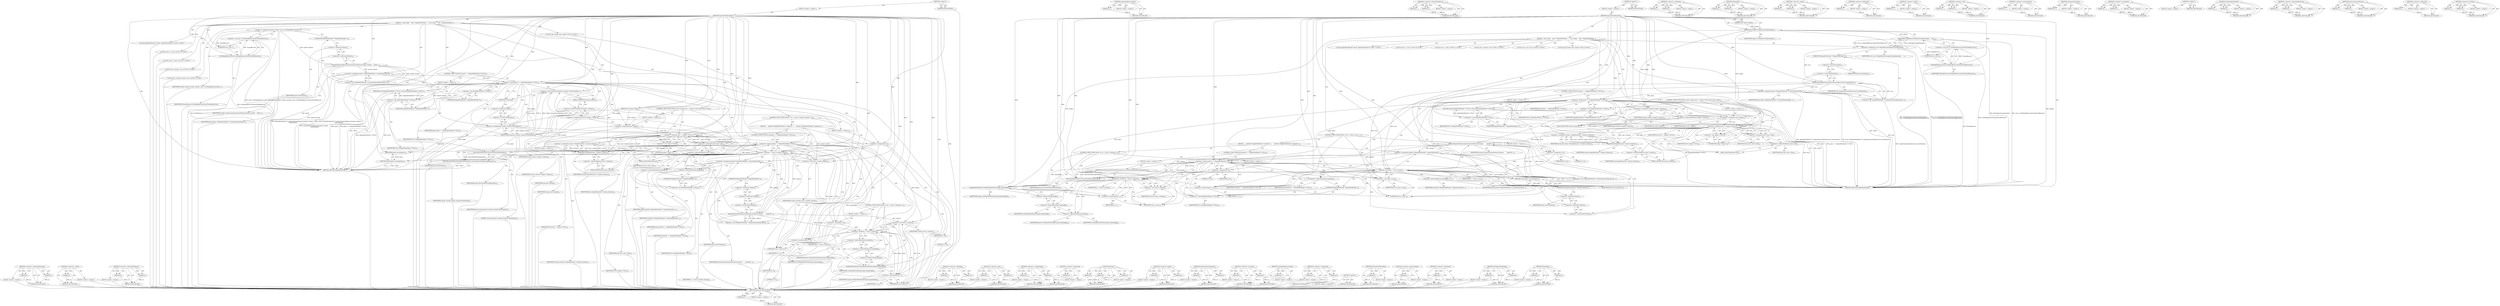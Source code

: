 digraph "&lt;operator&gt;.lessThan" {
vulnerable_233 [label=<(METHOD,&lt;operator&gt;.indirectIndexAccess)>];
vulnerable_234 [label=<(PARAM,p1)>];
vulnerable_235 [label=<(PARAM,p2)>];
vulnerable_236 [label=<(BLOCK,&lt;empty&gt;,&lt;empty&gt;)>];
vulnerable_237 [label=<(METHOD_RETURN,ANY)>];
vulnerable_185 [label=<(METHOD,&lt;operator&gt;.sizeOf)>];
vulnerable_186 [label=<(PARAM,p1)>];
vulnerable_187 [label=<(BLOCK,&lt;empty&gt;,&lt;empty&gt;)>];
vulnerable_188 [label=<(METHOD_RETURN,ANY)>];
vulnerable_209 [label=<(METHOD,&lt;operator&gt;.indirectFieldAccess)>];
vulnerable_210 [label=<(PARAM,p1)>];
vulnerable_211 [label=<(PARAM,p2)>];
vulnerable_212 [label=<(BLOCK,&lt;empty&gt;,&lt;empty&gt;)>];
vulnerable_213 [label=<(METHOD_RETURN,ANY)>];
vulnerable_6 [label=<(METHOD,&lt;global&gt;)<SUB>1</SUB>>];
vulnerable_7 [label=<(BLOCK,&lt;empty&gt;,&lt;empty&gt;)<SUB>1</SUB>>];
vulnerable_8 [label=<(METHOD,AcquirePixelThreadSet)<SUB>1</SUB>>];
vulnerable_9 [label=<(PARAM,const Image *images)<SUB>1</SUB>>];
vulnerable_10 [label=<(BLOCK,{
  const Image
    *next;

  MagickPixelPacket...,{
  const Image
    *next;

  MagickPixelPacket...)<SUB>2</SUB>>];
vulnerable_11 [label="<(LOCAL,const Image* next: Image*)<SUB>4</SUB>>"];
vulnerable_12 [label="<(LOCAL,MagickPixelPacket** pixels: MagickPixelPacket**)<SUB>7</SUB>>"];
vulnerable_13 [label="<(LOCAL,ssize_t i: ssize_t)<SUB>10</SUB>>"];
vulnerable_14 [label="<(LOCAL,ssize_t j: ssize_t)<SUB>11</SUB>>"];
vulnerable_15 [label="<(LOCAL,size_t columns: size_t)<SUB>14</SUB>>"];
vulnerable_16 [label="<(LOCAL,size_t number_threads: size_t)<SUB>15</SUB>>"];
vulnerable_17 [label=<(&lt;operator&gt;.assignment,number_threads=(size_t) GetMagickResourceLimit(...)<SUB>17</SUB>>];
vulnerable_18 [label=<(IDENTIFIER,number_threads,number_threads=(size_t) GetMagickResourceLimit(...)<SUB>17</SUB>>];
vulnerable_19 [label=<(&lt;operator&gt;.cast,(size_t) GetMagickResourceLimit(ThreadResource))<SUB>17</SUB>>];
vulnerable_20 [label=<(UNKNOWN,size_t,size_t)<SUB>17</SUB>>];
vulnerable_21 [label=<(GetMagickResourceLimit,GetMagickResourceLimit(ThreadResource))<SUB>17</SUB>>];
vulnerable_22 [label=<(IDENTIFIER,ThreadResource,GetMagickResourceLimit(ThreadResource))<SUB>17</SUB>>];
vulnerable_23 [label=<(&lt;operator&gt;.assignment,pixels=(MagickPixelPacket **) AcquireQuantumMem...)<SUB>18</SUB>>];
vulnerable_24 [label=<(IDENTIFIER,pixels,pixels=(MagickPixelPacket **) AcquireQuantumMem...)<SUB>18</SUB>>];
vulnerable_25 [label=<(&lt;operator&gt;.cast,(MagickPixelPacket **) AcquireQuantumMemory(num...)<SUB>18</SUB>>];
vulnerable_26 [label=<(UNKNOWN,MagickPixelPacket **,MagickPixelPacket **)<SUB>18</SUB>>];
vulnerable_27 [label=<(AcquireQuantumMemory,AcquireQuantumMemory(number_threads,
    sizeof...)<SUB>18</SUB>>];
vulnerable_28 [label=<(IDENTIFIER,number_threads,AcquireQuantumMemory(number_threads,
    sizeof...)<SUB>18</SUB>>];
vulnerable_29 [label=<(&lt;operator&gt;.sizeOf,sizeof(*pixels))<SUB>19</SUB>>];
vulnerable_30 [label=<(&lt;operator&gt;.indirection,*pixels)<SUB>19</SUB>>];
vulnerable_31 [label=<(IDENTIFIER,pixels,sizeof(*pixels))<SUB>19</SUB>>];
vulnerable_32 [label=<(CONTROL_STRUCTURE,IF,if (pixels == (MagickPixelPacket **) NULL))<SUB>20</SUB>>];
vulnerable_33 [label=<(&lt;operator&gt;.equals,pixels == (MagickPixelPacket **) NULL)<SUB>20</SUB>>];
vulnerable_34 [label=<(IDENTIFIER,pixels,pixels == (MagickPixelPacket **) NULL)<SUB>20</SUB>>];
vulnerable_35 [label=<(&lt;operator&gt;.cast,(MagickPixelPacket **) NULL)<SUB>20</SUB>>];
vulnerable_36 [label=<(UNKNOWN,MagickPixelPacket **,MagickPixelPacket **)<SUB>20</SUB>>];
vulnerable_37 [label=<(IDENTIFIER,NULL,(MagickPixelPacket **) NULL)<SUB>20</SUB>>];
vulnerable_38 [label=<(BLOCK,&lt;empty&gt;,&lt;empty&gt;)<SUB>21</SUB>>];
vulnerable_39 [label=<(RETURN,return((MagickPixelPacket **) NULL);,return((MagickPixelPacket **) NULL);)<SUB>21</SUB>>];
vulnerable_40 [label=<(&lt;operator&gt;.cast,(MagickPixelPacket **) NULL)<SUB>21</SUB>>];
vulnerable_41 [label=<(UNKNOWN,MagickPixelPacket **,MagickPixelPacket **)<SUB>21</SUB>>];
vulnerable_42 [label=<(IDENTIFIER,NULL,(MagickPixelPacket **) NULL)<SUB>21</SUB>>];
vulnerable_43 [label=<(&lt;operator&gt;.cast,(void) memset(pixels,0,number_threads*sizeof(*p...)<SUB>22</SUB>>];
vulnerable_44 [label=<(UNKNOWN,void,void)<SUB>22</SUB>>];
vulnerable_45 [label=<(memset,memset(pixels,0,number_threads*sizeof(*pixels)))<SUB>22</SUB>>];
vulnerable_46 [label=<(IDENTIFIER,pixels,memset(pixels,0,number_threads*sizeof(*pixels)))<SUB>22</SUB>>];
vulnerable_47 [label=<(LITERAL,0,memset(pixels,0,number_threads*sizeof(*pixels)))<SUB>22</SUB>>];
vulnerable_48 [label=<(&lt;operator&gt;.multiplication,number_threads*sizeof(*pixels))<SUB>22</SUB>>];
vulnerable_49 [label=<(IDENTIFIER,number_threads,number_threads*sizeof(*pixels))<SUB>22</SUB>>];
vulnerable_50 [label=<(&lt;operator&gt;.sizeOf,sizeof(*pixels))<SUB>22</SUB>>];
vulnerable_51 [label=<(&lt;operator&gt;.indirection,*pixels)<SUB>22</SUB>>];
vulnerable_52 [label=<(IDENTIFIER,pixels,sizeof(*pixels))<SUB>22</SUB>>];
vulnerable_53 [label=<(&lt;operator&gt;.assignment,columns=images-&gt;columns)<SUB>23</SUB>>];
vulnerable_54 [label=<(IDENTIFIER,columns,columns=images-&gt;columns)<SUB>23</SUB>>];
vulnerable_55 [label=<(&lt;operator&gt;.indirectFieldAccess,images-&gt;columns)<SUB>23</SUB>>];
vulnerable_56 [label=<(IDENTIFIER,images,columns=images-&gt;columns)<SUB>23</SUB>>];
vulnerable_57 [label=<(FIELD_IDENTIFIER,columns,columns)<SUB>23</SUB>>];
vulnerable_58 [label=<(CONTROL_STRUCTURE,FOR,for (next=images;next != (Image *) NULL;next=next-&gt;next))<SUB>24</SUB>>];
vulnerable_59 [label=<(BLOCK,&lt;empty&gt;,&lt;empty&gt;)<SUB>24</SUB>>];
vulnerable_60 [label=<(&lt;operator&gt;.assignment,next=images)<SUB>24</SUB>>];
vulnerable_61 [label=<(IDENTIFIER,next,next=images)<SUB>24</SUB>>];
vulnerable_62 [label=<(IDENTIFIER,images,next=images)<SUB>24</SUB>>];
vulnerable_63 [label=<(&lt;operator&gt;.notEquals,next != (Image *) NULL)<SUB>24</SUB>>];
vulnerable_64 [label=<(IDENTIFIER,next,next != (Image *) NULL)<SUB>24</SUB>>];
vulnerable_65 [label=<(&lt;operator&gt;.cast,(Image *) NULL)<SUB>24</SUB>>];
vulnerable_66 [label=<(UNKNOWN,Image *,Image *)<SUB>24</SUB>>];
vulnerable_67 [label=<(IDENTIFIER,NULL,(Image *) NULL)<SUB>24</SUB>>];
vulnerable_68 [label=<(&lt;operator&gt;.assignment,next=next-&gt;next)<SUB>24</SUB>>];
vulnerable_69 [label=<(IDENTIFIER,next,next=next-&gt;next)<SUB>24</SUB>>];
vulnerable_70 [label=<(&lt;operator&gt;.indirectFieldAccess,next-&gt;next)<SUB>24</SUB>>];
vulnerable_71 [label=<(IDENTIFIER,next,next=next-&gt;next)<SUB>24</SUB>>];
vulnerable_72 [label=<(FIELD_IDENTIFIER,next,next)<SUB>24</SUB>>];
vulnerable_73 [label=<(&lt;operator&gt;.assignment,columns=MagickMax(next-&gt;columns,columns))<SUB>25</SUB>>];
vulnerable_74 [label=<(IDENTIFIER,columns,columns=MagickMax(next-&gt;columns,columns))<SUB>25</SUB>>];
vulnerable_75 [label=<(MagickMax,MagickMax(next-&gt;columns,columns))<SUB>25</SUB>>];
vulnerable_76 [label=<(&lt;operator&gt;.indirectFieldAccess,next-&gt;columns)<SUB>25</SUB>>];
vulnerable_77 [label=<(IDENTIFIER,next,MagickMax(next-&gt;columns,columns))<SUB>25</SUB>>];
vulnerable_78 [label=<(FIELD_IDENTIFIER,columns,columns)<SUB>25</SUB>>];
vulnerable_79 [label=<(IDENTIFIER,columns,MagickMax(next-&gt;columns,columns))<SUB>25</SUB>>];
vulnerable_80 [label=<(CONTROL_STRUCTURE,FOR,for (i=0;i &lt; (ssize_t) number_threads;i++))<SUB>26</SUB>>];
vulnerable_81 [label=<(BLOCK,&lt;empty&gt;,&lt;empty&gt;)<SUB>26</SUB>>];
vulnerable_82 [label=<(&lt;operator&gt;.assignment,i=0)<SUB>26</SUB>>];
vulnerable_83 [label=<(IDENTIFIER,i,i=0)<SUB>26</SUB>>];
vulnerable_84 [label=<(LITERAL,0,i=0)<SUB>26</SUB>>];
vulnerable_85 [label=<(&lt;operator&gt;.lessThan,i &lt; (ssize_t) number_threads)<SUB>26</SUB>>];
vulnerable_86 [label=<(IDENTIFIER,i,i &lt; (ssize_t) number_threads)<SUB>26</SUB>>];
vulnerable_87 [label=<(&lt;operator&gt;.cast,(ssize_t) number_threads)<SUB>26</SUB>>];
vulnerable_88 [label=<(UNKNOWN,ssize_t,ssize_t)<SUB>26</SUB>>];
vulnerable_89 [label=<(IDENTIFIER,number_threads,(ssize_t) number_threads)<SUB>26</SUB>>];
vulnerable_90 [label=<(&lt;operator&gt;.postIncrement,i++)<SUB>26</SUB>>];
vulnerable_91 [label=<(IDENTIFIER,i,i++)<SUB>26</SUB>>];
vulnerable_92 [label=<(BLOCK,{
     pixels[i]=(MagickPixelPacket *) AcquireQ...,{
     pixels[i]=(MagickPixelPacket *) AcquireQ...)<SUB>27</SUB>>];
vulnerable_93 [label=<(&lt;operator&gt;.assignment,pixels[i]=(MagickPixelPacket *) AcquireQuantumM...)<SUB>28</SUB>>];
vulnerable_94 [label=<(&lt;operator&gt;.indirectIndexAccess,pixels[i])<SUB>28</SUB>>];
vulnerable_95 [label=<(IDENTIFIER,pixels,pixels[i]=(MagickPixelPacket *) AcquireQuantumM...)<SUB>28</SUB>>];
vulnerable_96 [label=<(IDENTIFIER,i,pixels[i]=(MagickPixelPacket *) AcquireQuantumM...)<SUB>28</SUB>>];
vulnerable_97 [label=<(&lt;operator&gt;.cast,(MagickPixelPacket *) AcquireQuantumMemory(colu...)<SUB>28</SUB>>];
vulnerable_98 [label=<(UNKNOWN,MagickPixelPacket *,MagickPixelPacket *)<SUB>28</SUB>>];
vulnerable_99 [label=<(AcquireQuantumMemory,AcquireQuantumMemory(columns,
       sizeof(**p...)<SUB>28</SUB>>];
vulnerable_100 [label=<(IDENTIFIER,columns,AcquireQuantumMemory(columns,
       sizeof(**p...)<SUB>28</SUB>>];
vulnerable_101 [label=<(&lt;operator&gt;.sizeOf,sizeof(**pixels))<SUB>29</SUB>>];
vulnerable_102 [label=<(&lt;operator&gt;.indirection,**pixels)<SUB>29</SUB>>];
vulnerable_103 [label=<(&lt;operator&gt;.indirection,*pixels)<SUB>29</SUB>>];
vulnerable_104 [label=<(IDENTIFIER,pixels,sizeof(**pixels))<SUB>29</SUB>>];
vulnerable_105 [label=<(CONTROL_STRUCTURE,IF,if (pixels[i] == (MagickPixelPacket *) NULL))<SUB>30</SUB>>];
vulnerable_106 [label=<(&lt;operator&gt;.equals,pixels[i] == (MagickPixelPacket *) NULL)<SUB>30</SUB>>];
vulnerable_107 [label=<(&lt;operator&gt;.indirectIndexAccess,pixels[i])<SUB>30</SUB>>];
vulnerable_108 [label=<(IDENTIFIER,pixels,pixels[i] == (MagickPixelPacket *) NULL)<SUB>30</SUB>>];
vulnerable_109 [label=<(IDENTIFIER,i,pixels[i] == (MagickPixelPacket *) NULL)<SUB>30</SUB>>];
vulnerable_110 [label=<(&lt;operator&gt;.cast,(MagickPixelPacket *) NULL)<SUB>30</SUB>>];
vulnerable_111 [label=<(UNKNOWN,MagickPixelPacket *,MagickPixelPacket *)<SUB>30</SUB>>];
vulnerable_112 [label=<(IDENTIFIER,NULL,(MagickPixelPacket *) NULL)<SUB>30</SUB>>];
vulnerable_113 [label=<(BLOCK,&lt;empty&gt;,&lt;empty&gt;)<SUB>31</SUB>>];
vulnerable_114 [label=<(RETURN,return(DestroyPixelThreadSet(pixels));,return(DestroyPixelThreadSet(pixels));)<SUB>31</SUB>>];
vulnerable_115 [label=<(DestroyPixelThreadSet,DestroyPixelThreadSet(pixels))<SUB>31</SUB>>];
vulnerable_116 [label=<(IDENTIFIER,pixels,DestroyPixelThreadSet(pixels))<SUB>31</SUB>>];
vulnerable_117 [label=<(CONTROL_STRUCTURE,FOR,for (j=0;j &lt; (ssize_t) columns;j++))<SUB>32</SUB>>];
vulnerable_118 [label=<(BLOCK,&lt;empty&gt;,&lt;empty&gt;)<SUB>32</SUB>>];
vulnerable_119 [label=<(&lt;operator&gt;.assignment,j=0)<SUB>32</SUB>>];
vulnerable_120 [label=<(IDENTIFIER,j,j=0)<SUB>32</SUB>>];
vulnerable_121 [label=<(LITERAL,0,j=0)<SUB>32</SUB>>];
vulnerable_122 [label=<(&lt;operator&gt;.lessThan,j &lt; (ssize_t) columns)<SUB>32</SUB>>];
vulnerable_123 [label=<(IDENTIFIER,j,j &lt; (ssize_t) columns)<SUB>32</SUB>>];
vulnerable_124 [label=<(&lt;operator&gt;.cast,(ssize_t) columns)<SUB>32</SUB>>];
vulnerable_125 [label=<(UNKNOWN,ssize_t,ssize_t)<SUB>32</SUB>>];
vulnerable_126 [label=<(IDENTIFIER,columns,(ssize_t) columns)<SUB>32</SUB>>];
vulnerable_127 [label=<(&lt;operator&gt;.postIncrement,j++)<SUB>32</SUB>>];
vulnerable_128 [label=<(IDENTIFIER,j,j++)<SUB>32</SUB>>];
vulnerable_129 [label=<(GetMagickPixelPacket,GetMagickPixelPacket(images,&amp;pixels[i][j]))<SUB>33</SUB>>];
vulnerable_130 [label=<(IDENTIFIER,images,GetMagickPixelPacket(images,&amp;pixels[i][j]))<SUB>33</SUB>>];
vulnerable_131 [label=<(&lt;operator&gt;.addressOf,&amp;pixels[i][j])<SUB>33</SUB>>];
vulnerable_132 [label=<(&lt;operator&gt;.indirectIndexAccess,pixels[i][j])<SUB>33</SUB>>];
vulnerable_133 [label=<(&lt;operator&gt;.indirectIndexAccess,pixels[i])<SUB>33</SUB>>];
vulnerable_134 [label=<(IDENTIFIER,pixels,GetMagickPixelPacket(images,&amp;pixels[i][j]))<SUB>33</SUB>>];
vulnerable_135 [label=<(IDENTIFIER,i,GetMagickPixelPacket(images,&amp;pixels[i][j]))<SUB>33</SUB>>];
vulnerable_136 [label=<(IDENTIFIER,j,GetMagickPixelPacket(images,&amp;pixels[i][j]))<SUB>33</SUB>>];
vulnerable_137 [label=<(RETURN,return(pixels);,return(pixels);)<SUB>35</SUB>>];
vulnerable_138 [label=<(IDENTIFIER,pixels,return(pixels);)<SUB>35</SUB>>];
vulnerable_139 [label=<(METHOD_RETURN,MagickPixelPacket)<SUB>1</SUB>>];
vulnerable_141 [label=<(METHOD_RETURN,ANY)<SUB>1</SUB>>];
vulnerable_214 [label=<(METHOD,&lt;operator&gt;.notEquals)>];
vulnerable_215 [label=<(PARAM,p1)>];
vulnerable_216 [label=<(PARAM,p2)>];
vulnerable_217 [label=<(BLOCK,&lt;empty&gt;,&lt;empty&gt;)>];
vulnerable_218 [label=<(METHOD_RETURN,ANY)>];
vulnerable_171 [label=<(METHOD,&lt;operator&gt;.cast)>];
vulnerable_172 [label=<(PARAM,p1)>];
vulnerable_173 [label=<(PARAM,p2)>];
vulnerable_174 [label=<(BLOCK,&lt;empty&gt;,&lt;empty&gt;)>];
vulnerable_175 [label=<(METHOD_RETURN,ANY)>];
vulnerable_204 [label=<(METHOD,&lt;operator&gt;.multiplication)>];
vulnerable_205 [label=<(PARAM,p1)>];
vulnerable_206 [label=<(PARAM,p2)>];
vulnerable_207 [label=<(BLOCK,&lt;empty&gt;,&lt;empty&gt;)>];
vulnerable_208 [label=<(METHOD_RETURN,ANY)>];
vulnerable_247 [label=<(METHOD,&lt;operator&gt;.addressOf)>];
vulnerable_248 [label=<(PARAM,p1)>];
vulnerable_249 [label=<(BLOCK,&lt;empty&gt;,&lt;empty&gt;)>];
vulnerable_250 [label=<(METHOD_RETURN,ANY)>];
vulnerable_198 [label=<(METHOD,memset)>];
vulnerable_199 [label=<(PARAM,p1)>];
vulnerable_200 [label=<(PARAM,p2)>];
vulnerable_201 [label=<(PARAM,p3)>];
vulnerable_202 [label=<(BLOCK,&lt;empty&gt;,&lt;empty&gt;)>];
vulnerable_203 [label=<(METHOD_RETURN,ANY)>];
vulnerable_193 [label=<(METHOD,&lt;operator&gt;.equals)>];
vulnerable_194 [label=<(PARAM,p1)>];
vulnerable_195 [label=<(PARAM,p2)>];
vulnerable_196 [label=<(BLOCK,&lt;empty&gt;,&lt;empty&gt;)>];
vulnerable_197 [label=<(METHOD_RETURN,ANY)>];
vulnerable_180 [label=<(METHOD,AcquireQuantumMemory)>];
vulnerable_181 [label=<(PARAM,p1)>];
vulnerable_182 [label=<(PARAM,p2)>];
vulnerable_183 [label=<(BLOCK,&lt;empty&gt;,&lt;empty&gt;)>];
vulnerable_184 [label=<(METHOD_RETURN,ANY)>];
vulnerable_224 [label=<(METHOD,&lt;operator&gt;.lessThan)>];
vulnerable_225 [label=<(PARAM,p1)>];
vulnerable_226 [label=<(PARAM,p2)>];
vulnerable_227 [label=<(BLOCK,&lt;empty&gt;,&lt;empty&gt;)>];
vulnerable_228 [label=<(METHOD_RETURN,ANY)>];
vulnerable_176 [label=<(METHOD,GetMagickResourceLimit)>];
vulnerable_177 [label=<(PARAM,p1)>];
vulnerable_178 [label=<(BLOCK,&lt;empty&gt;,&lt;empty&gt;)>];
vulnerable_179 [label=<(METHOD_RETURN,ANY)>];
vulnerable_166 [label=<(METHOD,&lt;operator&gt;.assignment)>];
vulnerable_167 [label=<(PARAM,p1)>];
vulnerable_168 [label=<(PARAM,p2)>];
vulnerable_169 [label=<(BLOCK,&lt;empty&gt;,&lt;empty&gt;)>];
vulnerable_170 [label=<(METHOD_RETURN,ANY)>];
vulnerable_160 [label=<(METHOD,&lt;global&gt;)<SUB>1</SUB>>];
vulnerable_161 [label=<(BLOCK,&lt;empty&gt;,&lt;empty&gt;)>];
vulnerable_162 [label=<(METHOD_RETURN,ANY)>];
vulnerable_238 [label=<(METHOD,DestroyPixelThreadSet)>];
vulnerable_239 [label=<(PARAM,p1)>];
vulnerable_240 [label=<(BLOCK,&lt;empty&gt;,&lt;empty&gt;)>];
vulnerable_241 [label=<(METHOD_RETURN,ANY)>];
vulnerable_229 [label=<(METHOD,&lt;operator&gt;.postIncrement)>];
vulnerable_230 [label=<(PARAM,p1)>];
vulnerable_231 [label=<(BLOCK,&lt;empty&gt;,&lt;empty&gt;)>];
vulnerable_232 [label=<(METHOD_RETURN,ANY)>];
vulnerable_189 [label=<(METHOD,&lt;operator&gt;.indirection)>];
vulnerable_190 [label=<(PARAM,p1)>];
vulnerable_191 [label=<(BLOCK,&lt;empty&gt;,&lt;empty&gt;)>];
vulnerable_192 [label=<(METHOD_RETURN,ANY)>];
vulnerable_242 [label=<(METHOD,GetMagickPixelPacket)>];
vulnerable_243 [label=<(PARAM,p1)>];
vulnerable_244 [label=<(PARAM,p2)>];
vulnerable_245 [label=<(BLOCK,&lt;empty&gt;,&lt;empty&gt;)>];
vulnerable_246 [label=<(METHOD_RETURN,ANY)>];
vulnerable_219 [label=<(METHOD,MagickMax)>];
vulnerable_220 [label=<(PARAM,p1)>];
vulnerable_221 [label=<(PARAM,p2)>];
vulnerable_222 [label=<(BLOCK,&lt;empty&gt;,&lt;empty&gt;)>];
vulnerable_223 [label=<(METHOD_RETURN,ANY)>];
fixed_224 [label=<(METHOD,DestroyPixelThreadSet)>];
fixed_225 [label=<(PARAM,p1)>];
fixed_226 [label=<(BLOCK,&lt;empty&gt;,&lt;empty&gt;)>];
fixed_227 [label=<(METHOD_RETURN,ANY)>];
fixed_178 [label=<(METHOD,GetMagickResourceLimit)>];
fixed_179 [label=<(PARAM,p1)>];
fixed_180 [label=<(BLOCK,&lt;empty&gt;,&lt;empty&gt;)>];
fixed_181 [label=<(METHOD_RETURN,ANY)>];
fixed_200 [label=<(METHOD,&lt;operator&gt;.indirectFieldAccess)>];
fixed_201 [label=<(PARAM,p1)>];
fixed_202 [label=<(PARAM,p2)>];
fixed_203 [label=<(BLOCK,&lt;empty&gt;,&lt;empty&gt;)>];
fixed_204 [label=<(METHOD_RETURN,ANY)>];
fixed_6 [label=<(METHOD,&lt;global&gt;)<SUB>1</SUB>>];
fixed_7 [label=<(BLOCK,&lt;empty&gt;,&lt;empty&gt;)<SUB>1</SUB>>];
fixed_8 [label=<(METHOD,AcquirePixelThreadSet)<SUB>1</SUB>>];
fixed_9 [label=<(PARAM,const Image *images)<SUB>1</SUB>>];
fixed_10 [label=<(BLOCK,{
  const Image
    *next;

  MagickPixelPacket...,{
  const Image
    *next;

  MagickPixelPacket...)<SUB>2</SUB>>];
fixed_11 [label="<(LOCAL,const Image* next: Image*)<SUB>4</SUB>>"];
fixed_12 [label="<(LOCAL,MagickPixelPacket** pixels: MagickPixelPacket**)<SUB>7</SUB>>"];
fixed_13 [label="<(LOCAL,ssize_t i: ssize_t)<SUB>10</SUB>>"];
fixed_14 [label="<(LOCAL,ssize_t j: ssize_t)<SUB>11</SUB>>"];
fixed_15 [label="<(LOCAL,size_t columns: size_t)<SUB>14</SUB>>"];
fixed_16 [label="<(LOCAL,size_t rows: size_t)<SUB>15</SUB>>"];
fixed_17 [label=<(&lt;operator&gt;.assignment,rows=MagickMax(GetImageListLength(images),
    ...)<SUB>17</SUB>>];
fixed_18 [label=<(IDENTIFIER,rows,rows=MagickMax(GetImageListLength(images),
    ...)<SUB>17</SUB>>];
fixed_19 [label=<(MagickMax,MagickMax(GetImageListLength(images),
    (size...)<SUB>17</SUB>>];
fixed_20 [label=<(GetImageListLength,GetImageListLength(images))<SUB>17</SUB>>];
fixed_21 [label=<(IDENTIFIER,images,GetImageListLength(images))<SUB>17</SUB>>];
fixed_22 [label=<(&lt;operator&gt;.cast,(size_t) GetMagickResourceLimit(ThreadResource))<SUB>18</SUB>>];
fixed_23 [label=<(UNKNOWN,size_t,size_t)<SUB>18</SUB>>];
fixed_24 [label=<(GetMagickResourceLimit,GetMagickResourceLimit(ThreadResource))<SUB>18</SUB>>];
fixed_25 [label=<(IDENTIFIER,ThreadResource,GetMagickResourceLimit(ThreadResource))<SUB>18</SUB>>];
fixed_26 [label=<(&lt;operator&gt;.assignment,pixels=(MagickPixelPacket **) AcquireQuantumMem...)<SUB>19</SUB>>];
fixed_27 [label=<(IDENTIFIER,pixels,pixels=(MagickPixelPacket **) AcquireQuantumMem...)<SUB>19</SUB>>];
fixed_28 [label=<(&lt;operator&gt;.cast,(MagickPixelPacket **) AcquireQuantumMemory(row...)<SUB>19</SUB>>];
fixed_29 [label=<(UNKNOWN,MagickPixelPacket **,MagickPixelPacket **)<SUB>19</SUB>>];
fixed_30 [label=<(AcquireQuantumMemory,AcquireQuantumMemory(rows,sizeof(*pixels)))<SUB>19</SUB>>];
fixed_31 [label=<(IDENTIFIER,rows,AcquireQuantumMemory(rows,sizeof(*pixels)))<SUB>19</SUB>>];
fixed_32 [label=<(&lt;operator&gt;.sizeOf,sizeof(*pixels))<SUB>19</SUB>>];
fixed_33 [label=<(&lt;operator&gt;.indirection,*pixels)<SUB>19</SUB>>];
fixed_34 [label=<(IDENTIFIER,pixels,sizeof(*pixels))<SUB>19</SUB>>];
fixed_35 [label=<(CONTROL_STRUCTURE,IF,if (pixels == (MagickPixelPacket **) NULL))<SUB>20</SUB>>];
fixed_36 [label=<(&lt;operator&gt;.equals,pixels == (MagickPixelPacket **) NULL)<SUB>20</SUB>>];
fixed_37 [label=<(IDENTIFIER,pixels,pixels == (MagickPixelPacket **) NULL)<SUB>20</SUB>>];
fixed_38 [label=<(&lt;operator&gt;.cast,(MagickPixelPacket **) NULL)<SUB>20</SUB>>];
fixed_39 [label=<(UNKNOWN,MagickPixelPacket **,MagickPixelPacket **)<SUB>20</SUB>>];
fixed_40 [label=<(IDENTIFIER,NULL,(MagickPixelPacket **) NULL)<SUB>20</SUB>>];
fixed_41 [label=<(BLOCK,&lt;empty&gt;,&lt;empty&gt;)<SUB>21</SUB>>];
fixed_42 [label=<(RETURN,return((MagickPixelPacket **) NULL);,return((MagickPixelPacket **) NULL);)<SUB>21</SUB>>];
fixed_43 [label=<(&lt;operator&gt;.cast,(MagickPixelPacket **) NULL)<SUB>21</SUB>>];
fixed_44 [label=<(UNKNOWN,MagickPixelPacket **,MagickPixelPacket **)<SUB>21</SUB>>];
fixed_45 [label=<(IDENTIFIER,NULL,(MagickPixelPacket **) NULL)<SUB>21</SUB>>];
fixed_46 [label=<(&lt;operator&gt;.assignment,columns=images-&gt;columns)<SUB>22</SUB>>];
fixed_47 [label=<(IDENTIFIER,columns,columns=images-&gt;columns)<SUB>22</SUB>>];
fixed_48 [label=<(&lt;operator&gt;.indirectFieldAccess,images-&gt;columns)<SUB>22</SUB>>];
fixed_49 [label=<(IDENTIFIER,images,columns=images-&gt;columns)<SUB>22</SUB>>];
fixed_50 [label=<(FIELD_IDENTIFIER,columns,columns)<SUB>22</SUB>>];
fixed_51 [label=<(CONTROL_STRUCTURE,FOR,for (next=images;next != (Image *) NULL;next=next-&gt;next))<SUB>23</SUB>>];
fixed_52 [label=<(BLOCK,&lt;empty&gt;,&lt;empty&gt;)<SUB>23</SUB>>];
fixed_53 [label=<(&lt;operator&gt;.assignment,next=images)<SUB>23</SUB>>];
fixed_54 [label=<(IDENTIFIER,next,next=images)<SUB>23</SUB>>];
fixed_55 [label=<(IDENTIFIER,images,next=images)<SUB>23</SUB>>];
fixed_56 [label=<(&lt;operator&gt;.notEquals,next != (Image *) NULL)<SUB>23</SUB>>];
fixed_57 [label=<(IDENTIFIER,next,next != (Image *) NULL)<SUB>23</SUB>>];
fixed_58 [label=<(&lt;operator&gt;.cast,(Image *) NULL)<SUB>23</SUB>>];
fixed_59 [label=<(UNKNOWN,Image *,Image *)<SUB>23</SUB>>];
fixed_60 [label=<(IDENTIFIER,NULL,(Image *) NULL)<SUB>23</SUB>>];
fixed_61 [label=<(&lt;operator&gt;.assignment,next=next-&gt;next)<SUB>23</SUB>>];
fixed_62 [label=<(IDENTIFIER,next,next=next-&gt;next)<SUB>23</SUB>>];
fixed_63 [label=<(&lt;operator&gt;.indirectFieldAccess,next-&gt;next)<SUB>23</SUB>>];
fixed_64 [label=<(IDENTIFIER,next,next=next-&gt;next)<SUB>23</SUB>>];
fixed_65 [label=<(FIELD_IDENTIFIER,next,next)<SUB>23</SUB>>];
fixed_66 [label=<(&lt;operator&gt;.assignment,columns=MagickMax(next-&gt;columns,columns))<SUB>24</SUB>>];
fixed_67 [label=<(IDENTIFIER,columns,columns=MagickMax(next-&gt;columns,columns))<SUB>24</SUB>>];
fixed_68 [label=<(MagickMax,MagickMax(next-&gt;columns,columns))<SUB>24</SUB>>];
fixed_69 [label=<(&lt;operator&gt;.indirectFieldAccess,next-&gt;columns)<SUB>24</SUB>>];
fixed_70 [label=<(IDENTIFIER,next,MagickMax(next-&gt;columns,columns))<SUB>24</SUB>>];
fixed_71 [label=<(FIELD_IDENTIFIER,columns,columns)<SUB>24</SUB>>];
fixed_72 [label=<(IDENTIFIER,columns,MagickMax(next-&gt;columns,columns))<SUB>24</SUB>>];
fixed_73 [label=<(CONTROL_STRUCTURE,FOR,for (i=0;i &lt; (ssize_t) rows;i++))<SUB>25</SUB>>];
fixed_74 [label=<(BLOCK,&lt;empty&gt;,&lt;empty&gt;)<SUB>25</SUB>>];
fixed_75 [label=<(&lt;operator&gt;.assignment,i=0)<SUB>25</SUB>>];
fixed_76 [label=<(IDENTIFIER,i,i=0)<SUB>25</SUB>>];
fixed_77 [label=<(LITERAL,0,i=0)<SUB>25</SUB>>];
fixed_78 [label=<(&lt;operator&gt;.lessThan,i &lt; (ssize_t) rows)<SUB>25</SUB>>];
fixed_79 [label=<(IDENTIFIER,i,i &lt; (ssize_t) rows)<SUB>25</SUB>>];
fixed_80 [label=<(&lt;operator&gt;.cast,(ssize_t) rows)<SUB>25</SUB>>];
fixed_81 [label=<(UNKNOWN,ssize_t,ssize_t)<SUB>25</SUB>>];
fixed_82 [label=<(IDENTIFIER,rows,(ssize_t) rows)<SUB>25</SUB>>];
fixed_83 [label=<(&lt;operator&gt;.postIncrement,i++)<SUB>25</SUB>>];
fixed_84 [label=<(IDENTIFIER,i,i++)<SUB>25</SUB>>];
fixed_85 [label=<(BLOCK,{
     pixels[i]=(MagickPixelPacket *) AcquireQ...,{
     pixels[i]=(MagickPixelPacket *) AcquireQ...)<SUB>26</SUB>>];
fixed_86 [label=<(&lt;operator&gt;.assignment,pixels[i]=(MagickPixelPacket *) AcquireQuantumM...)<SUB>27</SUB>>];
fixed_87 [label=<(&lt;operator&gt;.indirectIndexAccess,pixels[i])<SUB>27</SUB>>];
fixed_88 [label=<(IDENTIFIER,pixels,pixels[i]=(MagickPixelPacket *) AcquireQuantumM...)<SUB>27</SUB>>];
fixed_89 [label=<(IDENTIFIER,i,pixels[i]=(MagickPixelPacket *) AcquireQuantumM...)<SUB>27</SUB>>];
fixed_90 [label=<(&lt;operator&gt;.cast,(MagickPixelPacket *) AcquireQuantumMemory(colu...)<SUB>27</SUB>>];
fixed_91 [label=<(UNKNOWN,MagickPixelPacket *,MagickPixelPacket *)<SUB>27</SUB>>];
fixed_92 [label=<(AcquireQuantumMemory,AcquireQuantumMemory(columns,
       sizeof(**p...)<SUB>27</SUB>>];
fixed_93 [label=<(IDENTIFIER,columns,AcquireQuantumMemory(columns,
       sizeof(**p...)<SUB>27</SUB>>];
fixed_94 [label=<(&lt;operator&gt;.sizeOf,sizeof(**pixels))<SUB>28</SUB>>];
fixed_95 [label=<(&lt;operator&gt;.indirection,**pixels)<SUB>28</SUB>>];
fixed_96 [label=<(&lt;operator&gt;.indirection,*pixels)<SUB>28</SUB>>];
fixed_97 [label=<(IDENTIFIER,pixels,sizeof(**pixels))<SUB>28</SUB>>];
fixed_98 [label=<(CONTROL_STRUCTURE,IF,if (pixels[i] == (MagickPixelPacket *) NULL))<SUB>29</SUB>>];
fixed_99 [label=<(&lt;operator&gt;.equals,pixels[i] == (MagickPixelPacket *) NULL)<SUB>29</SUB>>];
fixed_100 [label=<(&lt;operator&gt;.indirectIndexAccess,pixels[i])<SUB>29</SUB>>];
fixed_101 [label=<(IDENTIFIER,pixels,pixels[i] == (MagickPixelPacket *) NULL)<SUB>29</SUB>>];
fixed_102 [label=<(IDENTIFIER,i,pixels[i] == (MagickPixelPacket *) NULL)<SUB>29</SUB>>];
fixed_103 [label=<(&lt;operator&gt;.cast,(MagickPixelPacket *) NULL)<SUB>29</SUB>>];
fixed_104 [label=<(UNKNOWN,MagickPixelPacket *,MagickPixelPacket *)<SUB>29</SUB>>];
fixed_105 [label=<(IDENTIFIER,NULL,(MagickPixelPacket *) NULL)<SUB>29</SUB>>];
fixed_106 [label=<(BLOCK,&lt;empty&gt;,&lt;empty&gt;)<SUB>30</SUB>>];
fixed_107 [label=<(RETURN,return(DestroyPixelThreadSet(pixels));,return(DestroyPixelThreadSet(pixels));)<SUB>30</SUB>>];
fixed_108 [label=<(DestroyPixelThreadSet,DestroyPixelThreadSet(pixels))<SUB>30</SUB>>];
fixed_109 [label=<(IDENTIFIER,pixels,DestroyPixelThreadSet(pixels))<SUB>30</SUB>>];
fixed_110 [label=<(CONTROL_STRUCTURE,FOR,for (j=0;j &lt; (ssize_t) columns;j++))<SUB>31</SUB>>];
fixed_111 [label=<(BLOCK,&lt;empty&gt;,&lt;empty&gt;)<SUB>31</SUB>>];
fixed_112 [label=<(&lt;operator&gt;.assignment,j=0)<SUB>31</SUB>>];
fixed_113 [label=<(IDENTIFIER,j,j=0)<SUB>31</SUB>>];
fixed_114 [label=<(LITERAL,0,j=0)<SUB>31</SUB>>];
fixed_115 [label=<(&lt;operator&gt;.lessThan,j &lt; (ssize_t) columns)<SUB>31</SUB>>];
fixed_116 [label=<(IDENTIFIER,j,j &lt; (ssize_t) columns)<SUB>31</SUB>>];
fixed_117 [label=<(&lt;operator&gt;.cast,(ssize_t) columns)<SUB>31</SUB>>];
fixed_118 [label=<(UNKNOWN,ssize_t,ssize_t)<SUB>31</SUB>>];
fixed_119 [label=<(IDENTIFIER,columns,(ssize_t) columns)<SUB>31</SUB>>];
fixed_120 [label=<(&lt;operator&gt;.postIncrement,j++)<SUB>31</SUB>>];
fixed_121 [label=<(IDENTIFIER,j,j++)<SUB>31</SUB>>];
fixed_122 [label=<(GetMagickPixelPacket,GetMagickPixelPacket(images,&amp;pixels[i][j]))<SUB>32</SUB>>];
fixed_123 [label=<(IDENTIFIER,images,GetMagickPixelPacket(images,&amp;pixels[i][j]))<SUB>32</SUB>>];
fixed_124 [label=<(&lt;operator&gt;.addressOf,&amp;pixels[i][j])<SUB>32</SUB>>];
fixed_125 [label=<(&lt;operator&gt;.indirectIndexAccess,pixels[i][j])<SUB>32</SUB>>];
fixed_126 [label=<(&lt;operator&gt;.indirectIndexAccess,pixels[i])<SUB>32</SUB>>];
fixed_127 [label=<(IDENTIFIER,pixels,GetMagickPixelPacket(images,&amp;pixels[i][j]))<SUB>32</SUB>>];
fixed_128 [label=<(IDENTIFIER,i,GetMagickPixelPacket(images,&amp;pixels[i][j]))<SUB>32</SUB>>];
fixed_129 [label=<(IDENTIFIER,j,GetMagickPixelPacket(images,&amp;pixels[i][j]))<SUB>32</SUB>>];
fixed_130 [label=<(RETURN,return(pixels);,return(pixels);)<SUB>34</SUB>>];
fixed_131 [label=<(IDENTIFIER,pixels,return(pixels);)<SUB>34</SUB>>];
fixed_132 [label=<(METHOD_RETURN,MagickPixelPacket)<SUB>1</SUB>>];
fixed_134 [label=<(METHOD_RETURN,ANY)<SUB>1</SUB>>];
fixed_205 [label=<(METHOD,&lt;operator&gt;.notEquals)>];
fixed_206 [label=<(PARAM,p1)>];
fixed_207 [label=<(PARAM,p2)>];
fixed_208 [label=<(BLOCK,&lt;empty&gt;,&lt;empty&gt;)>];
fixed_209 [label=<(METHOD_RETURN,ANY)>];
fixed_164 [label=<(METHOD,MagickMax)>];
fixed_165 [label=<(PARAM,p1)>];
fixed_166 [label=<(PARAM,p2)>];
fixed_167 [label=<(BLOCK,&lt;empty&gt;,&lt;empty&gt;)>];
fixed_168 [label=<(METHOD_RETURN,ANY)>];
fixed_195 [label=<(METHOD,&lt;operator&gt;.equals)>];
fixed_196 [label=<(PARAM,p1)>];
fixed_197 [label=<(PARAM,p2)>];
fixed_198 [label=<(BLOCK,&lt;empty&gt;,&lt;empty&gt;)>];
fixed_199 [label=<(METHOD_RETURN,ANY)>];
fixed_191 [label=<(METHOD,&lt;operator&gt;.indirection)>];
fixed_192 [label=<(PARAM,p1)>];
fixed_193 [label=<(BLOCK,&lt;empty&gt;,&lt;empty&gt;)>];
fixed_194 [label=<(METHOD_RETURN,ANY)>];
fixed_187 [label=<(METHOD,&lt;operator&gt;.sizeOf)>];
fixed_188 [label=<(PARAM,p1)>];
fixed_189 [label=<(BLOCK,&lt;empty&gt;,&lt;empty&gt;)>];
fixed_190 [label=<(METHOD_RETURN,ANY)>];
fixed_173 [label=<(METHOD,&lt;operator&gt;.cast)>];
fixed_174 [label=<(PARAM,p1)>];
fixed_175 [label=<(PARAM,p2)>];
fixed_176 [label=<(BLOCK,&lt;empty&gt;,&lt;empty&gt;)>];
fixed_177 [label=<(METHOD_RETURN,ANY)>];
fixed_215 [label=<(METHOD,&lt;operator&gt;.postIncrement)>];
fixed_216 [label=<(PARAM,p1)>];
fixed_217 [label=<(BLOCK,&lt;empty&gt;,&lt;empty&gt;)>];
fixed_218 [label=<(METHOD_RETURN,ANY)>];
fixed_169 [label=<(METHOD,GetImageListLength)>];
fixed_170 [label=<(PARAM,p1)>];
fixed_171 [label=<(BLOCK,&lt;empty&gt;,&lt;empty&gt;)>];
fixed_172 [label=<(METHOD_RETURN,ANY)>];
fixed_159 [label=<(METHOD,&lt;operator&gt;.assignment)>];
fixed_160 [label=<(PARAM,p1)>];
fixed_161 [label=<(PARAM,p2)>];
fixed_162 [label=<(BLOCK,&lt;empty&gt;,&lt;empty&gt;)>];
fixed_163 [label=<(METHOD_RETURN,ANY)>];
fixed_153 [label=<(METHOD,&lt;global&gt;)<SUB>1</SUB>>];
fixed_154 [label=<(BLOCK,&lt;empty&gt;,&lt;empty&gt;)>];
fixed_155 [label=<(METHOD_RETURN,ANY)>];
fixed_228 [label=<(METHOD,GetMagickPixelPacket)>];
fixed_229 [label=<(PARAM,p1)>];
fixed_230 [label=<(PARAM,p2)>];
fixed_231 [label=<(BLOCK,&lt;empty&gt;,&lt;empty&gt;)>];
fixed_232 [label=<(METHOD_RETURN,ANY)>];
fixed_219 [label=<(METHOD,&lt;operator&gt;.indirectIndexAccess)>];
fixed_220 [label=<(PARAM,p1)>];
fixed_221 [label=<(PARAM,p2)>];
fixed_222 [label=<(BLOCK,&lt;empty&gt;,&lt;empty&gt;)>];
fixed_223 [label=<(METHOD_RETURN,ANY)>];
fixed_182 [label=<(METHOD,AcquireQuantumMemory)>];
fixed_183 [label=<(PARAM,p1)>];
fixed_184 [label=<(PARAM,p2)>];
fixed_185 [label=<(BLOCK,&lt;empty&gt;,&lt;empty&gt;)>];
fixed_186 [label=<(METHOD_RETURN,ANY)>];
fixed_233 [label=<(METHOD,&lt;operator&gt;.addressOf)>];
fixed_234 [label=<(PARAM,p1)>];
fixed_235 [label=<(BLOCK,&lt;empty&gt;,&lt;empty&gt;)>];
fixed_236 [label=<(METHOD_RETURN,ANY)>];
fixed_210 [label=<(METHOD,&lt;operator&gt;.lessThan)>];
fixed_211 [label=<(PARAM,p1)>];
fixed_212 [label=<(PARAM,p2)>];
fixed_213 [label=<(BLOCK,&lt;empty&gt;,&lt;empty&gt;)>];
fixed_214 [label=<(METHOD_RETURN,ANY)>];
vulnerable_233 -> vulnerable_234  [key=0, label="AST: "];
vulnerable_233 -> vulnerable_234  [key=1, label="DDG: "];
vulnerable_233 -> vulnerable_236  [key=0, label="AST: "];
vulnerable_233 -> vulnerable_235  [key=0, label="AST: "];
vulnerable_233 -> vulnerable_235  [key=1, label="DDG: "];
vulnerable_233 -> vulnerable_237  [key=0, label="AST: "];
vulnerable_233 -> vulnerable_237  [key=1, label="CFG: "];
vulnerable_234 -> vulnerable_237  [key=0, label="DDG: p1"];
vulnerable_235 -> vulnerable_237  [key=0, label="DDG: p2"];
vulnerable_236 -> fixed_224  [key=0];
vulnerable_237 -> fixed_224  [key=0];
vulnerable_185 -> vulnerable_186  [key=0, label="AST: "];
vulnerable_185 -> vulnerable_186  [key=1, label="DDG: "];
vulnerable_185 -> vulnerable_187  [key=0, label="AST: "];
vulnerable_185 -> vulnerable_188  [key=0, label="AST: "];
vulnerable_185 -> vulnerable_188  [key=1, label="CFG: "];
vulnerable_186 -> vulnerable_188  [key=0, label="DDG: p1"];
vulnerable_187 -> fixed_224  [key=0];
vulnerable_188 -> fixed_224  [key=0];
vulnerable_209 -> vulnerable_210  [key=0, label="AST: "];
vulnerable_209 -> vulnerable_210  [key=1, label="DDG: "];
vulnerable_209 -> vulnerable_212  [key=0, label="AST: "];
vulnerable_209 -> vulnerable_211  [key=0, label="AST: "];
vulnerable_209 -> vulnerable_211  [key=1, label="DDG: "];
vulnerable_209 -> vulnerable_213  [key=0, label="AST: "];
vulnerable_209 -> vulnerable_213  [key=1, label="CFG: "];
vulnerable_210 -> vulnerable_213  [key=0, label="DDG: p1"];
vulnerable_211 -> vulnerable_213  [key=0, label="DDG: p2"];
vulnerable_212 -> fixed_224  [key=0];
vulnerable_213 -> fixed_224  [key=0];
vulnerable_6 -> vulnerable_7  [key=0, label="AST: "];
vulnerable_6 -> vulnerable_141  [key=0, label="AST: "];
vulnerable_6 -> vulnerable_141  [key=1, label="CFG: "];
vulnerable_7 -> vulnerable_8  [key=0, label="AST: "];
vulnerable_8 -> vulnerable_9  [key=0, label="AST: "];
vulnerable_8 -> vulnerable_9  [key=1, label="DDG: "];
vulnerable_8 -> vulnerable_10  [key=0, label="AST: "];
vulnerable_8 -> vulnerable_139  [key=0, label="AST: "];
vulnerable_8 -> vulnerable_20  [key=0, label="CFG: "];
vulnerable_8 -> vulnerable_138  [key=0, label="DDG: "];
vulnerable_8 -> vulnerable_33  [key=0, label="DDG: "];
vulnerable_8 -> vulnerable_45  [key=0, label="DDG: "];
vulnerable_8 -> vulnerable_60  [key=0, label="DDG: "];
vulnerable_8 -> vulnerable_63  [key=0, label="DDG: "];
vulnerable_8 -> vulnerable_82  [key=0, label="DDG: "];
vulnerable_8 -> vulnerable_85  [key=0, label="DDG: "];
vulnerable_8 -> vulnerable_90  [key=0, label="DDG: "];
vulnerable_8 -> vulnerable_21  [key=0, label="DDG: "];
vulnerable_8 -> vulnerable_27  [key=0, label="DDG: "];
vulnerable_8 -> vulnerable_35  [key=0, label="DDG: "];
vulnerable_8 -> vulnerable_40  [key=0, label="DDG: "];
vulnerable_8 -> vulnerable_48  [key=0, label="DDG: "];
vulnerable_8 -> vulnerable_65  [key=0, label="DDG: "];
vulnerable_8 -> vulnerable_75  [key=0, label="DDG: "];
vulnerable_8 -> vulnerable_87  [key=0, label="DDG: "];
vulnerable_8 -> vulnerable_106  [key=0, label="DDG: "];
vulnerable_8 -> vulnerable_119  [key=0, label="DDG: "];
vulnerable_8 -> vulnerable_122  [key=0, label="DDG: "];
vulnerable_8 -> vulnerable_127  [key=0, label="DDG: "];
vulnerable_8 -> vulnerable_129  [key=0, label="DDG: "];
vulnerable_8 -> vulnerable_99  [key=0, label="DDG: "];
vulnerable_8 -> vulnerable_110  [key=0, label="DDG: "];
vulnerable_8 -> vulnerable_124  [key=0, label="DDG: "];
vulnerable_8 -> vulnerable_115  [key=0, label="DDG: "];
vulnerable_9 -> vulnerable_139  [key=0, label="DDG: images"];
vulnerable_9 -> vulnerable_53  [key=0, label="DDG: images"];
vulnerable_9 -> vulnerable_60  [key=0, label="DDG: images"];
vulnerable_9 -> vulnerable_129  [key=0, label="DDG: images"];
vulnerable_10 -> vulnerable_11  [key=0, label="AST: "];
vulnerable_10 -> vulnerable_12  [key=0, label="AST: "];
vulnerable_10 -> vulnerable_13  [key=0, label="AST: "];
vulnerable_10 -> vulnerable_14  [key=0, label="AST: "];
vulnerable_10 -> vulnerable_15  [key=0, label="AST: "];
vulnerable_10 -> vulnerable_16  [key=0, label="AST: "];
vulnerable_10 -> vulnerable_17  [key=0, label="AST: "];
vulnerable_10 -> vulnerable_23  [key=0, label="AST: "];
vulnerable_10 -> vulnerable_32  [key=0, label="AST: "];
vulnerable_10 -> vulnerable_43  [key=0, label="AST: "];
vulnerable_10 -> vulnerable_53  [key=0, label="AST: "];
vulnerable_10 -> vulnerable_58  [key=0, label="AST: "];
vulnerable_10 -> vulnerable_80  [key=0, label="AST: "];
vulnerable_10 -> vulnerable_137  [key=0, label="AST: "];
vulnerable_11 -> fixed_224  [key=0];
vulnerable_12 -> fixed_224  [key=0];
vulnerable_13 -> fixed_224  [key=0];
vulnerable_14 -> fixed_224  [key=0];
vulnerable_15 -> fixed_224  [key=0];
vulnerable_16 -> fixed_224  [key=0];
vulnerable_17 -> vulnerable_18  [key=0, label="AST: "];
vulnerable_17 -> vulnerable_19  [key=0, label="AST: "];
vulnerable_17 -> vulnerable_26  [key=0, label="CFG: "];
vulnerable_17 -> vulnerable_139  [key=0, label="DDG: (size_t) GetMagickResourceLimit(ThreadResource)"];
vulnerable_17 -> vulnerable_139  [key=1, label="DDG: number_threads=(size_t) GetMagickResourceLimit(ThreadResource)"];
vulnerable_17 -> vulnerable_27  [key=0, label="DDG: number_threads"];
vulnerable_18 -> fixed_224  [key=0];
vulnerable_19 -> vulnerable_20  [key=0, label="AST: "];
vulnerable_19 -> vulnerable_21  [key=0, label="AST: "];
vulnerable_19 -> vulnerable_17  [key=0, label="CFG: "];
vulnerable_19 -> vulnerable_139  [key=0, label="DDG: GetMagickResourceLimit(ThreadResource)"];
vulnerable_20 -> vulnerable_21  [key=0, label="CFG: "];
vulnerable_21 -> vulnerable_22  [key=0, label="AST: "];
vulnerable_21 -> vulnerable_19  [key=0, label="CFG: "];
vulnerable_21 -> vulnerable_19  [key=1, label="DDG: ThreadResource"];
vulnerable_21 -> vulnerable_139  [key=0, label="DDG: ThreadResource"];
vulnerable_21 -> vulnerable_17  [key=0, label="DDG: ThreadResource"];
vulnerable_22 -> fixed_224  [key=0];
vulnerable_23 -> vulnerable_24  [key=0, label="AST: "];
vulnerable_23 -> vulnerable_25  [key=0, label="AST: "];
vulnerable_23 -> vulnerable_36  [key=0, label="CFG: "];
vulnerable_23 -> vulnerable_139  [key=0, label="DDG: (MagickPixelPacket **) AcquireQuantumMemory(number_threads,
    sizeof(*pixels))"];
vulnerable_23 -> vulnerable_139  [key=1, label="DDG: pixels=(MagickPixelPacket **) AcquireQuantumMemory(number_threads,
    sizeof(*pixels))"];
vulnerable_23 -> vulnerable_33  [key=0, label="DDG: pixels"];
vulnerable_24 -> fixed_224  [key=0];
vulnerable_25 -> vulnerable_26  [key=0, label="AST: "];
vulnerable_25 -> vulnerable_27  [key=0, label="AST: "];
vulnerable_25 -> vulnerable_23  [key=0, label="CFG: "];
vulnerable_25 -> vulnerable_139  [key=0, label="DDG: AcquireQuantumMemory(number_threads,
    sizeof(*pixels))"];
vulnerable_26 -> vulnerable_30  [key=0, label="CFG: "];
vulnerable_27 -> vulnerable_28  [key=0, label="AST: "];
vulnerable_27 -> vulnerable_29  [key=0, label="AST: "];
vulnerable_27 -> vulnerable_25  [key=0, label="CFG: "];
vulnerable_27 -> vulnerable_25  [key=1, label="DDG: number_threads"];
vulnerable_27 -> vulnerable_139  [key=0, label="DDG: number_threads"];
vulnerable_27 -> vulnerable_23  [key=0, label="DDG: number_threads"];
vulnerable_27 -> vulnerable_48  [key=0, label="DDG: number_threads"];
vulnerable_28 -> fixed_224  [key=0];
vulnerable_29 -> vulnerable_30  [key=0, label="AST: "];
vulnerable_29 -> vulnerable_27  [key=0, label="CFG: "];
vulnerable_29 -> vulnerable_139  [key=0, label="DDG: *pixels"];
vulnerable_30 -> vulnerable_31  [key=0, label="AST: "];
vulnerable_30 -> vulnerable_29  [key=0, label="CFG: "];
vulnerable_31 -> fixed_224  [key=0];
vulnerable_32 -> vulnerable_33  [key=0, label="AST: "];
vulnerable_32 -> vulnerable_38  [key=0, label="AST: "];
vulnerable_33 -> vulnerable_34  [key=0, label="AST: "];
vulnerable_33 -> vulnerable_35  [key=0, label="AST: "];
vulnerable_33 -> vulnerable_41  [key=0, label="CFG: "];
vulnerable_33 -> vulnerable_41  [key=1, label="CDG: "];
vulnerable_33 -> vulnerable_44  [key=0, label="CFG: "];
vulnerable_33 -> vulnerable_44  [key=1, label="CDG: "];
vulnerable_33 -> vulnerable_139  [key=0, label="DDG: pixels"];
vulnerable_33 -> vulnerable_139  [key=1, label="DDG: pixels == (MagickPixelPacket **) NULL"];
vulnerable_33 -> vulnerable_45  [key=0, label="DDG: pixels"];
vulnerable_33 -> vulnerable_45  [key=1, label="CDG: "];
vulnerable_33 -> vulnerable_48  [key=0, label="CDG: "];
vulnerable_33 -> vulnerable_60  [key=0, label="CDG: "];
vulnerable_33 -> vulnerable_51  [key=0, label="CDG: "];
vulnerable_33 -> vulnerable_57  [key=0, label="CDG: "];
vulnerable_33 -> vulnerable_66  [key=0, label="CDG: "];
vulnerable_33 -> vulnerable_85  [key=0, label="CDG: "];
vulnerable_33 -> vulnerable_40  [key=0, label="CDG: "];
vulnerable_33 -> vulnerable_65  [key=0, label="CDG: "];
vulnerable_33 -> vulnerable_50  [key=0, label="CDG: "];
vulnerable_33 -> vulnerable_87  [key=0, label="CDG: "];
vulnerable_33 -> vulnerable_82  [key=0, label="CDG: "];
vulnerable_33 -> vulnerable_43  [key=0, label="CDG: "];
vulnerable_33 -> vulnerable_53  [key=0, label="CDG: "];
vulnerable_33 -> vulnerable_88  [key=0, label="CDG: "];
vulnerable_33 -> vulnerable_63  [key=0, label="CDG: "];
vulnerable_33 -> vulnerable_55  [key=0, label="CDG: "];
vulnerable_33 -> vulnerable_39  [key=0, label="CDG: "];
vulnerable_34 -> fixed_224  [key=0];
vulnerable_35 -> vulnerable_36  [key=0, label="AST: "];
vulnerable_35 -> vulnerable_37  [key=0, label="AST: "];
vulnerable_35 -> vulnerable_33  [key=0, label="CFG: "];
vulnerable_36 -> vulnerable_35  [key=0, label="CFG: "];
vulnerable_37 -> fixed_224  [key=0];
vulnerable_38 -> vulnerable_39  [key=0, label="AST: "];
vulnerable_39 -> vulnerable_40  [key=0, label="AST: "];
vulnerable_39 -> vulnerable_139  [key=0, label="CFG: "];
vulnerable_39 -> vulnerable_139  [key=1, label="DDG: &lt;RET&gt;"];
vulnerable_40 -> vulnerable_41  [key=0, label="AST: "];
vulnerable_40 -> vulnerable_42  [key=0, label="AST: "];
vulnerable_40 -> vulnerable_39  [key=0, label="CFG: "];
vulnerable_40 -> vulnerable_39  [key=1, label="DDG: (MagickPixelPacket **) NULL"];
vulnerable_40 -> vulnerable_139  [key=0, label="DDG: NULL"];
vulnerable_40 -> vulnerable_139  [key=1, label="DDG: (MagickPixelPacket **) NULL"];
vulnerable_41 -> vulnerable_40  [key=0, label="CFG: "];
vulnerable_42 -> fixed_224  [key=0];
vulnerable_43 -> vulnerable_44  [key=0, label="AST: "];
vulnerable_43 -> vulnerable_45  [key=0, label="AST: "];
vulnerable_43 -> vulnerable_57  [key=0, label="CFG: "];
vulnerable_44 -> vulnerable_51  [key=0, label="CFG: "];
vulnerable_45 -> vulnerable_46  [key=0, label="AST: "];
vulnerable_45 -> vulnerable_47  [key=0, label="AST: "];
vulnerable_45 -> vulnerable_48  [key=0, label="AST: "];
vulnerable_45 -> vulnerable_43  [key=0, label="CFG: "];
vulnerable_45 -> vulnerable_43  [key=1, label="DDG: pixels"];
vulnerable_45 -> vulnerable_43  [key=2, label="DDG: 0"];
vulnerable_45 -> vulnerable_43  [key=3, label="DDG: number_threads*sizeof(*pixels)"];
vulnerable_45 -> vulnerable_138  [key=0, label="DDG: pixels"];
vulnerable_45 -> vulnerable_106  [key=0, label="DDG: pixels"];
vulnerable_45 -> vulnerable_115  [key=0, label="DDG: pixels"];
vulnerable_46 -> fixed_224  [key=0];
vulnerable_47 -> fixed_224  [key=0];
vulnerable_48 -> vulnerable_49  [key=0, label="AST: "];
vulnerable_48 -> vulnerable_50  [key=0, label="AST: "];
vulnerable_48 -> vulnerable_45  [key=0, label="CFG: "];
vulnerable_48 -> vulnerable_45  [key=1, label="DDG: number_threads"];
vulnerable_48 -> vulnerable_85  [key=0, label="DDG: number_threads"];
vulnerable_48 -> vulnerable_87  [key=0, label="DDG: number_threads"];
vulnerable_49 -> fixed_224  [key=0];
vulnerable_50 -> vulnerable_51  [key=0, label="AST: "];
vulnerable_50 -> vulnerable_48  [key=0, label="CFG: "];
vulnerable_51 -> vulnerable_52  [key=0, label="AST: "];
vulnerable_51 -> vulnerable_50  [key=0, label="CFG: "];
vulnerable_52 -> fixed_224  [key=0];
vulnerable_53 -> vulnerable_54  [key=0, label="AST: "];
vulnerable_53 -> vulnerable_55  [key=0, label="AST: "];
vulnerable_53 -> vulnerable_60  [key=0, label="CFG: "];
vulnerable_53 -> vulnerable_75  [key=0, label="DDG: columns"];
vulnerable_53 -> vulnerable_99  [key=0, label="DDG: columns"];
vulnerable_54 -> fixed_224  [key=0];
vulnerable_55 -> vulnerable_56  [key=0, label="AST: "];
vulnerable_55 -> vulnerable_57  [key=0, label="AST: "];
vulnerable_55 -> vulnerable_53  [key=0, label="CFG: "];
vulnerable_56 -> fixed_224  [key=0];
vulnerable_57 -> vulnerable_55  [key=0, label="CFG: "];
vulnerable_58 -> vulnerable_59  [key=0, label="AST: "];
vulnerable_58 -> vulnerable_63  [key=0, label="AST: "];
vulnerable_58 -> vulnerable_68  [key=0, label="AST: "];
vulnerable_58 -> vulnerable_73  [key=0, label="AST: "];
vulnerable_59 -> vulnerable_60  [key=0, label="AST: "];
vulnerable_60 -> vulnerable_61  [key=0, label="AST: "];
vulnerable_60 -> vulnerable_62  [key=0, label="AST: "];
vulnerable_60 -> vulnerable_66  [key=0, label="CFG: "];
vulnerable_60 -> vulnerable_63  [key=0, label="DDG: next"];
vulnerable_61 -> fixed_224  [key=0];
vulnerable_62 -> fixed_224  [key=0];
vulnerable_63 -> vulnerable_64  [key=0, label="AST: "];
vulnerable_63 -> vulnerable_65  [key=0, label="AST: "];
vulnerable_63 -> vulnerable_65  [key=1, label="CDG: "];
vulnerable_63 -> vulnerable_78  [key=0, label="CFG: "];
vulnerable_63 -> vulnerable_78  [key=1, label="CDG: "];
vulnerable_63 -> vulnerable_82  [key=0, label="CFG: "];
vulnerable_63 -> vulnerable_68  [key=0, label="DDG: next"];
vulnerable_63 -> vulnerable_68  [key=1, label="CDG: "];
vulnerable_63 -> vulnerable_75  [key=0, label="DDG: next"];
vulnerable_63 -> vulnerable_75  [key=1, label="CDG: "];
vulnerable_63 -> vulnerable_73  [key=0, label="CDG: "];
vulnerable_63 -> vulnerable_66  [key=0, label="CDG: "];
vulnerable_63 -> vulnerable_72  [key=0, label="CDG: "];
vulnerable_63 -> vulnerable_76  [key=0, label="CDG: "];
vulnerable_63 -> vulnerable_70  [key=0, label="CDG: "];
vulnerable_63 -> vulnerable_63  [key=0, label="CDG: "];
vulnerable_64 -> fixed_224  [key=0];
vulnerable_65 -> vulnerable_66  [key=0, label="AST: "];
vulnerable_65 -> vulnerable_67  [key=0, label="AST: "];
vulnerable_65 -> vulnerable_63  [key=0, label="CFG: "];
vulnerable_66 -> vulnerable_65  [key=0, label="CFG: "];
vulnerable_67 -> fixed_224  [key=0];
vulnerable_68 -> vulnerable_69  [key=0, label="AST: "];
vulnerable_68 -> vulnerable_70  [key=0, label="AST: "];
vulnerable_68 -> vulnerable_66  [key=0, label="CFG: "];
vulnerable_68 -> vulnerable_63  [key=0, label="DDG: next"];
vulnerable_69 -> fixed_224  [key=0];
vulnerable_70 -> vulnerable_71  [key=0, label="AST: "];
vulnerable_70 -> vulnerable_72  [key=0, label="AST: "];
vulnerable_70 -> vulnerable_68  [key=0, label="CFG: "];
vulnerable_71 -> fixed_224  [key=0];
vulnerable_72 -> vulnerable_70  [key=0, label="CFG: "];
vulnerable_73 -> vulnerable_74  [key=0, label="AST: "];
vulnerable_73 -> vulnerable_75  [key=0, label="AST: "];
vulnerable_73 -> vulnerable_75  [key=1, label="DDG: columns"];
vulnerable_73 -> vulnerable_72  [key=0, label="CFG: "];
vulnerable_73 -> vulnerable_99  [key=0, label="DDG: columns"];
vulnerable_74 -> fixed_224  [key=0];
vulnerable_75 -> vulnerable_76  [key=0, label="AST: "];
vulnerable_75 -> vulnerable_79  [key=0, label="AST: "];
vulnerable_75 -> vulnerable_73  [key=0, label="CFG: "];
vulnerable_75 -> vulnerable_73  [key=1, label="DDG: next-&gt;columns"];
vulnerable_75 -> vulnerable_73  [key=2, label="DDG: columns"];
vulnerable_75 -> vulnerable_63  [key=0, label="DDG: next-&gt;columns"];
vulnerable_76 -> vulnerable_77  [key=0, label="AST: "];
vulnerable_76 -> vulnerable_78  [key=0, label="AST: "];
vulnerable_76 -> vulnerable_75  [key=0, label="CFG: "];
vulnerable_77 -> fixed_224  [key=0];
vulnerable_78 -> vulnerable_76  [key=0, label="CFG: "];
vulnerable_79 -> fixed_224  [key=0];
vulnerable_80 -> vulnerable_81  [key=0, label="AST: "];
vulnerable_80 -> vulnerable_85  [key=0, label="AST: "];
vulnerable_80 -> vulnerable_90  [key=0, label="AST: "];
vulnerable_80 -> vulnerable_92  [key=0, label="AST: "];
vulnerable_81 -> vulnerable_82  [key=0, label="AST: "];
vulnerable_82 -> vulnerable_83  [key=0, label="AST: "];
vulnerable_82 -> vulnerable_84  [key=0, label="AST: "];
vulnerable_82 -> vulnerable_88  [key=0, label="CFG: "];
vulnerable_82 -> vulnerable_85  [key=0, label="DDG: i"];
vulnerable_83 -> fixed_224  [key=0];
vulnerable_84 -> fixed_224  [key=0];
vulnerable_85 -> vulnerable_86  [key=0, label="AST: "];
vulnerable_85 -> vulnerable_87  [key=0, label="AST: "];
vulnerable_85 -> vulnerable_94  [key=0, label="CFG: "];
vulnerable_85 -> vulnerable_94  [key=1, label="CDG: "];
vulnerable_85 -> vulnerable_137  [key=0, label="CFG: "];
vulnerable_85 -> vulnerable_137  [key=1, label="CDG: "];
vulnerable_85 -> vulnerable_90  [key=0, label="DDG: i"];
vulnerable_85 -> vulnerable_107  [key=0, label="CDG: "];
vulnerable_85 -> vulnerable_98  [key=0, label="CDG: "];
vulnerable_85 -> vulnerable_99  [key=0, label="CDG: "];
vulnerable_85 -> vulnerable_102  [key=0, label="CDG: "];
vulnerable_85 -> vulnerable_103  [key=0, label="CDG: "];
vulnerable_85 -> vulnerable_106  [key=0, label="CDG: "];
vulnerable_85 -> vulnerable_97  [key=0, label="CDG: "];
vulnerable_85 -> vulnerable_93  [key=0, label="CDG: "];
vulnerable_85 -> vulnerable_101  [key=0, label="CDG: "];
vulnerable_85 -> vulnerable_110  [key=0, label="CDG: "];
vulnerable_85 -> vulnerable_111  [key=0, label="CDG: "];
vulnerable_86 -> fixed_224  [key=0];
vulnerable_87 -> vulnerable_88  [key=0, label="AST: "];
vulnerable_87 -> vulnerable_89  [key=0, label="AST: "];
vulnerable_87 -> vulnerable_85  [key=0, label="CFG: "];
vulnerable_88 -> vulnerable_87  [key=0, label="CFG: "];
vulnerable_89 -> fixed_224  [key=0];
vulnerable_90 -> vulnerable_91  [key=0, label="AST: "];
vulnerable_90 -> vulnerable_88  [key=0, label="CFG: "];
vulnerable_90 -> vulnerable_85  [key=0, label="DDG: i"];
vulnerable_91 -> fixed_224  [key=0];
vulnerable_92 -> vulnerable_93  [key=0, label="AST: "];
vulnerable_92 -> vulnerable_105  [key=0, label="AST: "];
vulnerable_92 -> vulnerable_117  [key=0, label="AST: "];
vulnerable_93 -> vulnerable_94  [key=0, label="AST: "];
vulnerable_93 -> vulnerable_97  [key=0, label="AST: "];
vulnerable_93 -> vulnerable_107  [key=0, label="CFG: "];
vulnerable_93 -> vulnerable_106  [key=0, label="DDG: pixels[i]"];
vulnerable_94 -> vulnerable_95  [key=0, label="AST: "];
vulnerable_94 -> vulnerable_96  [key=0, label="AST: "];
vulnerable_94 -> vulnerable_98  [key=0, label="CFG: "];
vulnerable_95 -> fixed_224  [key=0];
vulnerable_96 -> fixed_224  [key=0];
vulnerable_97 -> vulnerable_98  [key=0, label="AST: "];
vulnerable_97 -> vulnerable_99  [key=0, label="AST: "];
vulnerable_97 -> vulnerable_93  [key=0, label="CFG: "];
vulnerable_98 -> vulnerable_103  [key=0, label="CFG: "];
vulnerable_99 -> vulnerable_100  [key=0, label="AST: "];
vulnerable_99 -> vulnerable_101  [key=0, label="AST: "];
vulnerable_99 -> vulnerable_97  [key=0, label="CFG: "];
vulnerable_99 -> vulnerable_97  [key=1, label="DDG: columns"];
vulnerable_99 -> vulnerable_93  [key=0, label="DDG: columns"];
vulnerable_99 -> vulnerable_122  [key=0, label="DDG: columns"];
vulnerable_99 -> vulnerable_124  [key=0, label="DDG: columns"];
vulnerable_100 -> fixed_224  [key=0];
vulnerable_101 -> vulnerable_102  [key=0, label="AST: "];
vulnerable_101 -> vulnerable_99  [key=0, label="CFG: "];
vulnerable_102 -> vulnerable_103  [key=0, label="AST: "];
vulnerable_102 -> vulnerable_101  [key=0, label="CFG: "];
vulnerable_103 -> vulnerable_104  [key=0, label="AST: "];
vulnerable_103 -> vulnerable_102  [key=0, label="CFG: "];
vulnerable_104 -> fixed_224  [key=0];
vulnerable_105 -> vulnerable_106  [key=0, label="AST: "];
vulnerable_105 -> vulnerable_113  [key=0, label="AST: "];
vulnerable_106 -> vulnerable_107  [key=0, label="AST: "];
vulnerable_106 -> vulnerable_110  [key=0, label="AST: "];
vulnerable_106 -> vulnerable_115  [key=0, label="CFG: "];
vulnerable_106 -> vulnerable_115  [key=1, label="DDG: pixels[i]"];
vulnerable_106 -> vulnerable_115  [key=2, label="CDG: "];
vulnerable_106 -> vulnerable_119  [key=0, label="CFG: "];
vulnerable_106 -> vulnerable_119  [key=1, label="CDG: "];
vulnerable_106 -> vulnerable_138  [key=0, label="DDG: pixels[i]"];
vulnerable_106 -> vulnerable_122  [key=0, label="CDG: "];
vulnerable_106 -> vulnerable_114  [key=0, label="CDG: "];
vulnerable_106 -> vulnerable_85  [key=0, label="CDG: "];
vulnerable_106 -> vulnerable_87  [key=0, label="CDG: "];
vulnerable_106 -> vulnerable_90  [key=0, label="CDG: "];
vulnerable_106 -> vulnerable_88  [key=0, label="CDG: "];
vulnerable_106 -> vulnerable_124  [key=0, label="CDG: "];
vulnerable_106 -> vulnerable_125  [key=0, label="CDG: "];
vulnerable_107 -> vulnerable_108  [key=0, label="AST: "];
vulnerable_107 -> vulnerable_109  [key=0, label="AST: "];
vulnerable_107 -> vulnerable_111  [key=0, label="CFG: "];
vulnerable_108 -> fixed_224  [key=0];
vulnerable_109 -> fixed_224  [key=0];
vulnerable_110 -> vulnerable_111  [key=0, label="AST: "];
vulnerable_110 -> vulnerable_112  [key=0, label="AST: "];
vulnerable_110 -> vulnerable_106  [key=0, label="CFG: "];
vulnerable_111 -> vulnerable_110  [key=0, label="CFG: "];
vulnerable_112 -> fixed_224  [key=0];
vulnerable_113 -> vulnerable_114  [key=0, label="AST: "];
vulnerable_114 -> vulnerable_115  [key=0, label="AST: "];
vulnerable_114 -> vulnerable_139  [key=0, label="CFG: "];
vulnerable_114 -> vulnerable_139  [key=1, label="DDG: &lt;RET&gt;"];
vulnerable_115 -> vulnerable_116  [key=0, label="AST: "];
vulnerable_115 -> vulnerable_114  [key=0, label="CFG: "];
vulnerable_115 -> vulnerable_114  [key=1, label="DDG: DestroyPixelThreadSet(pixels)"];
vulnerable_116 -> fixed_224  [key=0];
vulnerable_117 -> vulnerable_118  [key=0, label="AST: "];
vulnerable_117 -> vulnerable_122  [key=0, label="AST: "];
vulnerable_117 -> vulnerable_127  [key=0, label="AST: "];
vulnerable_117 -> vulnerable_129  [key=0, label="AST: "];
vulnerable_118 -> vulnerable_119  [key=0, label="AST: "];
vulnerable_119 -> vulnerable_120  [key=0, label="AST: "];
vulnerable_119 -> vulnerable_121  [key=0, label="AST: "];
vulnerable_119 -> vulnerable_125  [key=0, label="CFG: "];
vulnerable_119 -> vulnerable_122  [key=0, label="DDG: j"];
vulnerable_120 -> fixed_224  [key=0];
vulnerable_121 -> fixed_224  [key=0];
vulnerable_122 -> vulnerable_123  [key=0, label="AST: "];
vulnerable_122 -> vulnerable_124  [key=0, label="AST: "];
vulnerable_122 -> vulnerable_124  [key=1, label="CDG: "];
vulnerable_122 -> vulnerable_133  [key=0, label="CFG: "];
vulnerable_122 -> vulnerable_133  [key=1, label="CDG: "];
vulnerable_122 -> vulnerable_90  [key=0, label="CFG: "];
vulnerable_122 -> vulnerable_127  [key=0, label="DDG: j"];
vulnerable_122 -> vulnerable_127  [key=1, label="CDG: "];
vulnerable_122 -> vulnerable_122  [key=0, label="CDG: "];
vulnerable_122 -> vulnerable_131  [key=0, label="CDG: "];
vulnerable_122 -> vulnerable_132  [key=0, label="CDG: "];
vulnerable_122 -> vulnerable_129  [key=0, label="CDG: "];
vulnerable_122 -> vulnerable_125  [key=0, label="CDG: "];
vulnerable_123 -> fixed_224  [key=0];
vulnerable_124 -> vulnerable_125  [key=0, label="AST: "];
vulnerable_124 -> vulnerable_126  [key=0, label="AST: "];
vulnerable_124 -> vulnerable_122  [key=0, label="CFG: "];
vulnerable_125 -> vulnerable_124  [key=0, label="CFG: "];
vulnerable_126 -> fixed_224  [key=0];
vulnerable_127 -> vulnerable_128  [key=0, label="AST: "];
vulnerable_127 -> vulnerable_125  [key=0, label="CFG: "];
vulnerable_127 -> vulnerable_122  [key=0, label="DDG: j"];
vulnerable_128 -> fixed_224  [key=0];
vulnerable_129 -> vulnerable_130  [key=0, label="AST: "];
vulnerable_129 -> vulnerable_131  [key=0, label="AST: "];
vulnerable_129 -> vulnerable_127  [key=0, label="CFG: "];
vulnerable_129 -> vulnerable_106  [key=0, label="DDG: &amp;pixels[i][j]"];
vulnerable_130 -> fixed_224  [key=0];
vulnerable_131 -> vulnerable_132  [key=0, label="AST: "];
vulnerable_131 -> vulnerable_129  [key=0, label="CFG: "];
vulnerable_132 -> vulnerable_133  [key=0, label="AST: "];
vulnerable_132 -> vulnerable_136  [key=0, label="AST: "];
vulnerable_132 -> vulnerable_131  [key=0, label="CFG: "];
vulnerable_133 -> vulnerable_134  [key=0, label="AST: "];
vulnerable_133 -> vulnerable_135  [key=0, label="AST: "];
vulnerable_133 -> vulnerable_132  [key=0, label="CFG: "];
vulnerable_134 -> fixed_224  [key=0];
vulnerable_135 -> fixed_224  [key=0];
vulnerable_136 -> fixed_224  [key=0];
vulnerable_137 -> vulnerable_138  [key=0, label="AST: "];
vulnerable_137 -> vulnerable_139  [key=0, label="CFG: "];
vulnerable_137 -> vulnerable_139  [key=1, label="DDG: &lt;RET&gt;"];
vulnerable_138 -> vulnerable_137  [key=0, label="DDG: pixels"];
vulnerable_139 -> fixed_224  [key=0];
vulnerable_141 -> fixed_224  [key=0];
vulnerable_214 -> vulnerable_215  [key=0, label="AST: "];
vulnerable_214 -> vulnerable_215  [key=1, label="DDG: "];
vulnerable_214 -> vulnerable_217  [key=0, label="AST: "];
vulnerable_214 -> vulnerable_216  [key=0, label="AST: "];
vulnerable_214 -> vulnerable_216  [key=1, label="DDG: "];
vulnerable_214 -> vulnerable_218  [key=0, label="AST: "];
vulnerable_214 -> vulnerable_218  [key=1, label="CFG: "];
vulnerable_215 -> vulnerable_218  [key=0, label="DDG: p1"];
vulnerable_216 -> vulnerable_218  [key=0, label="DDG: p2"];
vulnerable_217 -> fixed_224  [key=0];
vulnerable_218 -> fixed_224  [key=0];
vulnerable_171 -> vulnerable_172  [key=0, label="AST: "];
vulnerable_171 -> vulnerable_172  [key=1, label="DDG: "];
vulnerable_171 -> vulnerable_174  [key=0, label="AST: "];
vulnerable_171 -> vulnerable_173  [key=0, label="AST: "];
vulnerable_171 -> vulnerable_173  [key=1, label="DDG: "];
vulnerable_171 -> vulnerable_175  [key=0, label="AST: "];
vulnerable_171 -> vulnerable_175  [key=1, label="CFG: "];
vulnerable_172 -> vulnerable_175  [key=0, label="DDG: p1"];
vulnerable_173 -> vulnerable_175  [key=0, label="DDG: p2"];
vulnerable_174 -> fixed_224  [key=0];
vulnerable_175 -> fixed_224  [key=0];
vulnerable_204 -> vulnerable_205  [key=0, label="AST: "];
vulnerable_204 -> vulnerable_205  [key=1, label="DDG: "];
vulnerable_204 -> vulnerable_207  [key=0, label="AST: "];
vulnerable_204 -> vulnerable_206  [key=0, label="AST: "];
vulnerable_204 -> vulnerable_206  [key=1, label="DDG: "];
vulnerable_204 -> vulnerable_208  [key=0, label="AST: "];
vulnerable_204 -> vulnerable_208  [key=1, label="CFG: "];
vulnerable_205 -> vulnerable_208  [key=0, label="DDG: p1"];
vulnerable_206 -> vulnerable_208  [key=0, label="DDG: p2"];
vulnerable_207 -> fixed_224  [key=0];
vulnerable_208 -> fixed_224  [key=0];
vulnerable_247 -> vulnerable_248  [key=0, label="AST: "];
vulnerable_247 -> vulnerable_248  [key=1, label="DDG: "];
vulnerable_247 -> vulnerable_249  [key=0, label="AST: "];
vulnerable_247 -> vulnerable_250  [key=0, label="AST: "];
vulnerable_247 -> vulnerable_250  [key=1, label="CFG: "];
vulnerable_248 -> vulnerable_250  [key=0, label="DDG: p1"];
vulnerable_249 -> fixed_224  [key=0];
vulnerable_250 -> fixed_224  [key=0];
vulnerable_198 -> vulnerable_199  [key=0, label="AST: "];
vulnerable_198 -> vulnerable_199  [key=1, label="DDG: "];
vulnerable_198 -> vulnerable_202  [key=0, label="AST: "];
vulnerable_198 -> vulnerable_200  [key=0, label="AST: "];
vulnerable_198 -> vulnerable_200  [key=1, label="DDG: "];
vulnerable_198 -> vulnerable_203  [key=0, label="AST: "];
vulnerable_198 -> vulnerable_203  [key=1, label="CFG: "];
vulnerable_198 -> vulnerable_201  [key=0, label="AST: "];
vulnerable_198 -> vulnerable_201  [key=1, label="DDG: "];
vulnerable_199 -> vulnerable_203  [key=0, label="DDG: p1"];
vulnerable_200 -> vulnerable_203  [key=0, label="DDG: p2"];
vulnerable_201 -> vulnerable_203  [key=0, label="DDG: p3"];
vulnerable_202 -> fixed_224  [key=0];
vulnerable_203 -> fixed_224  [key=0];
vulnerable_193 -> vulnerable_194  [key=0, label="AST: "];
vulnerable_193 -> vulnerable_194  [key=1, label="DDG: "];
vulnerable_193 -> vulnerable_196  [key=0, label="AST: "];
vulnerable_193 -> vulnerable_195  [key=0, label="AST: "];
vulnerable_193 -> vulnerable_195  [key=1, label="DDG: "];
vulnerable_193 -> vulnerable_197  [key=0, label="AST: "];
vulnerable_193 -> vulnerable_197  [key=1, label="CFG: "];
vulnerable_194 -> vulnerable_197  [key=0, label="DDG: p1"];
vulnerable_195 -> vulnerable_197  [key=0, label="DDG: p2"];
vulnerable_196 -> fixed_224  [key=0];
vulnerable_197 -> fixed_224  [key=0];
vulnerable_180 -> vulnerable_181  [key=0, label="AST: "];
vulnerable_180 -> vulnerable_181  [key=1, label="DDG: "];
vulnerable_180 -> vulnerable_183  [key=0, label="AST: "];
vulnerable_180 -> vulnerable_182  [key=0, label="AST: "];
vulnerable_180 -> vulnerable_182  [key=1, label="DDG: "];
vulnerable_180 -> vulnerable_184  [key=0, label="AST: "];
vulnerable_180 -> vulnerable_184  [key=1, label="CFG: "];
vulnerable_181 -> vulnerable_184  [key=0, label="DDG: p1"];
vulnerable_182 -> vulnerable_184  [key=0, label="DDG: p2"];
vulnerable_183 -> fixed_224  [key=0];
vulnerable_184 -> fixed_224  [key=0];
vulnerable_224 -> vulnerable_225  [key=0, label="AST: "];
vulnerable_224 -> vulnerable_225  [key=1, label="DDG: "];
vulnerable_224 -> vulnerable_227  [key=0, label="AST: "];
vulnerable_224 -> vulnerable_226  [key=0, label="AST: "];
vulnerable_224 -> vulnerable_226  [key=1, label="DDG: "];
vulnerable_224 -> vulnerable_228  [key=0, label="AST: "];
vulnerable_224 -> vulnerable_228  [key=1, label="CFG: "];
vulnerable_225 -> vulnerable_228  [key=0, label="DDG: p1"];
vulnerable_226 -> vulnerable_228  [key=0, label="DDG: p2"];
vulnerable_227 -> fixed_224  [key=0];
vulnerable_228 -> fixed_224  [key=0];
vulnerable_176 -> vulnerable_177  [key=0, label="AST: "];
vulnerable_176 -> vulnerable_177  [key=1, label="DDG: "];
vulnerable_176 -> vulnerable_178  [key=0, label="AST: "];
vulnerable_176 -> vulnerable_179  [key=0, label="AST: "];
vulnerable_176 -> vulnerable_179  [key=1, label="CFG: "];
vulnerable_177 -> vulnerable_179  [key=0, label="DDG: p1"];
vulnerable_178 -> fixed_224  [key=0];
vulnerable_179 -> fixed_224  [key=0];
vulnerable_166 -> vulnerable_167  [key=0, label="AST: "];
vulnerable_166 -> vulnerable_167  [key=1, label="DDG: "];
vulnerable_166 -> vulnerable_169  [key=0, label="AST: "];
vulnerable_166 -> vulnerable_168  [key=0, label="AST: "];
vulnerable_166 -> vulnerable_168  [key=1, label="DDG: "];
vulnerable_166 -> vulnerable_170  [key=0, label="AST: "];
vulnerable_166 -> vulnerable_170  [key=1, label="CFG: "];
vulnerable_167 -> vulnerable_170  [key=0, label="DDG: p1"];
vulnerable_168 -> vulnerable_170  [key=0, label="DDG: p2"];
vulnerable_169 -> fixed_224  [key=0];
vulnerable_170 -> fixed_224  [key=0];
vulnerable_160 -> vulnerable_161  [key=0, label="AST: "];
vulnerable_160 -> vulnerable_162  [key=0, label="AST: "];
vulnerable_160 -> vulnerable_162  [key=1, label="CFG: "];
vulnerable_161 -> fixed_224  [key=0];
vulnerable_162 -> fixed_224  [key=0];
vulnerable_238 -> vulnerable_239  [key=0, label="AST: "];
vulnerable_238 -> vulnerable_239  [key=1, label="DDG: "];
vulnerable_238 -> vulnerable_240  [key=0, label="AST: "];
vulnerable_238 -> vulnerable_241  [key=0, label="AST: "];
vulnerable_238 -> vulnerable_241  [key=1, label="CFG: "];
vulnerable_239 -> vulnerable_241  [key=0, label="DDG: p1"];
vulnerable_240 -> fixed_224  [key=0];
vulnerable_241 -> fixed_224  [key=0];
vulnerable_229 -> vulnerable_230  [key=0, label="AST: "];
vulnerable_229 -> vulnerable_230  [key=1, label="DDG: "];
vulnerable_229 -> vulnerable_231  [key=0, label="AST: "];
vulnerable_229 -> vulnerable_232  [key=0, label="AST: "];
vulnerable_229 -> vulnerable_232  [key=1, label="CFG: "];
vulnerable_230 -> vulnerable_232  [key=0, label="DDG: p1"];
vulnerable_231 -> fixed_224  [key=0];
vulnerable_232 -> fixed_224  [key=0];
vulnerable_189 -> vulnerable_190  [key=0, label="AST: "];
vulnerable_189 -> vulnerable_190  [key=1, label="DDG: "];
vulnerable_189 -> vulnerable_191  [key=0, label="AST: "];
vulnerable_189 -> vulnerable_192  [key=0, label="AST: "];
vulnerable_189 -> vulnerable_192  [key=1, label="CFG: "];
vulnerable_190 -> vulnerable_192  [key=0, label="DDG: p1"];
vulnerable_191 -> fixed_224  [key=0];
vulnerable_192 -> fixed_224  [key=0];
vulnerable_242 -> vulnerable_243  [key=0, label="AST: "];
vulnerable_242 -> vulnerable_243  [key=1, label="DDG: "];
vulnerable_242 -> vulnerable_245  [key=0, label="AST: "];
vulnerable_242 -> vulnerable_244  [key=0, label="AST: "];
vulnerable_242 -> vulnerable_244  [key=1, label="DDG: "];
vulnerable_242 -> vulnerable_246  [key=0, label="AST: "];
vulnerable_242 -> vulnerable_246  [key=1, label="CFG: "];
vulnerable_243 -> vulnerable_246  [key=0, label="DDG: p1"];
vulnerable_244 -> vulnerable_246  [key=0, label="DDG: p2"];
vulnerable_245 -> fixed_224  [key=0];
vulnerable_246 -> fixed_224  [key=0];
vulnerable_219 -> vulnerable_220  [key=0, label="AST: "];
vulnerable_219 -> vulnerable_220  [key=1, label="DDG: "];
vulnerable_219 -> vulnerable_222  [key=0, label="AST: "];
vulnerable_219 -> vulnerable_221  [key=0, label="AST: "];
vulnerable_219 -> vulnerable_221  [key=1, label="DDG: "];
vulnerable_219 -> vulnerable_223  [key=0, label="AST: "];
vulnerable_219 -> vulnerable_223  [key=1, label="CFG: "];
vulnerable_220 -> vulnerable_223  [key=0, label="DDG: p1"];
vulnerable_221 -> vulnerable_223  [key=0, label="DDG: p2"];
vulnerable_222 -> fixed_224  [key=0];
vulnerable_223 -> fixed_224  [key=0];
fixed_224 -> fixed_225  [key=0, label="AST: "];
fixed_224 -> fixed_225  [key=1, label="DDG: "];
fixed_224 -> fixed_226  [key=0, label="AST: "];
fixed_224 -> fixed_227  [key=0, label="AST: "];
fixed_224 -> fixed_227  [key=1, label="CFG: "];
fixed_225 -> fixed_227  [key=0, label="DDG: p1"];
fixed_178 -> fixed_179  [key=0, label="AST: "];
fixed_178 -> fixed_179  [key=1, label="DDG: "];
fixed_178 -> fixed_180  [key=0, label="AST: "];
fixed_178 -> fixed_181  [key=0, label="AST: "];
fixed_178 -> fixed_181  [key=1, label="CFG: "];
fixed_179 -> fixed_181  [key=0, label="DDG: p1"];
fixed_200 -> fixed_201  [key=0, label="AST: "];
fixed_200 -> fixed_201  [key=1, label="DDG: "];
fixed_200 -> fixed_203  [key=0, label="AST: "];
fixed_200 -> fixed_202  [key=0, label="AST: "];
fixed_200 -> fixed_202  [key=1, label="DDG: "];
fixed_200 -> fixed_204  [key=0, label="AST: "];
fixed_200 -> fixed_204  [key=1, label="CFG: "];
fixed_201 -> fixed_204  [key=0, label="DDG: p1"];
fixed_202 -> fixed_204  [key=0, label="DDG: p2"];
fixed_6 -> fixed_7  [key=0, label="AST: "];
fixed_6 -> fixed_134  [key=0, label="AST: "];
fixed_6 -> fixed_134  [key=1, label="CFG: "];
fixed_7 -> fixed_8  [key=0, label="AST: "];
fixed_8 -> fixed_9  [key=0, label="AST: "];
fixed_8 -> fixed_9  [key=1, label="DDG: "];
fixed_8 -> fixed_10  [key=0, label="AST: "];
fixed_8 -> fixed_132  [key=0, label="AST: "];
fixed_8 -> fixed_20  [key=0, label="CFG: "];
fixed_8 -> fixed_20  [key=1, label="DDG: "];
fixed_8 -> fixed_131  [key=0, label="DDG: "];
fixed_8 -> fixed_36  [key=0, label="DDG: "];
fixed_8 -> fixed_53  [key=0, label="DDG: "];
fixed_8 -> fixed_56  [key=0, label="DDG: "];
fixed_8 -> fixed_75  [key=0, label="DDG: "];
fixed_8 -> fixed_78  [key=0, label="DDG: "];
fixed_8 -> fixed_83  [key=0, label="DDG: "];
fixed_8 -> fixed_30  [key=0, label="DDG: "];
fixed_8 -> fixed_38  [key=0, label="DDG: "];
fixed_8 -> fixed_43  [key=0, label="DDG: "];
fixed_8 -> fixed_58  [key=0, label="DDG: "];
fixed_8 -> fixed_68  [key=0, label="DDG: "];
fixed_8 -> fixed_80  [key=0, label="DDG: "];
fixed_8 -> fixed_24  [key=0, label="DDG: "];
fixed_8 -> fixed_99  [key=0, label="DDG: "];
fixed_8 -> fixed_112  [key=0, label="DDG: "];
fixed_8 -> fixed_115  [key=0, label="DDG: "];
fixed_8 -> fixed_120  [key=0, label="DDG: "];
fixed_8 -> fixed_122  [key=0, label="DDG: "];
fixed_8 -> fixed_92  [key=0, label="DDG: "];
fixed_8 -> fixed_103  [key=0, label="DDG: "];
fixed_8 -> fixed_117  [key=0, label="DDG: "];
fixed_8 -> fixed_108  [key=0, label="DDG: "];
fixed_9 -> fixed_20  [key=0, label="DDG: images"];
fixed_10 -> fixed_11  [key=0, label="AST: "];
fixed_10 -> fixed_12  [key=0, label="AST: "];
fixed_10 -> fixed_13  [key=0, label="AST: "];
fixed_10 -> fixed_14  [key=0, label="AST: "];
fixed_10 -> fixed_15  [key=0, label="AST: "];
fixed_10 -> fixed_16  [key=0, label="AST: "];
fixed_10 -> fixed_17  [key=0, label="AST: "];
fixed_10 -> fixed_26  [key=0, label="AST: "];
fixed_10 -> fixed_35  [key=0, label="AST: "];
fixed_10 -> fixed_46  [key=0, label="AST: "];
fixed_10 -> fixed_51  [key=0, label="AST: "];
fixed_10 -> fixed_73  [key=0, label="AST: "];
fixed_10 -> fixed_130  [key=0, label="AST: "];
fixed_17 -> fixed_18  [key=0, label="AST: "];
fixed_17 -> fixed_19  [key=0, label="AST: "];
fixed_17 -> fixed_29  [key=0, label="CFG: "];
fixed_17 -> fixed_132  [key=0, label="DDG: MagickMax(GetImageListLength(images),
    (size_t) GetMagickResourceLimit(ThreadResource))"];
fixed_17 -> fixed_132  [key=1, label="DDG: rows=MagickMax(GetImageListLength(images),
    (size_t) GetMagickResourceLimit(ThreadResource))"];
fixed_17 -> fixed_30  [key=0, label="DDG: rows"];
fixed_19 -> fixed_20  [key=0, label="AST: "];
fixed_19 -> fixed_22  [key=0, label="AST: "];
fixed_19 -> fixed_17  [key=0, label="CFG: "];
fixed_19 -> fixed_17  [key=1, label="DDG: GetImageListLength(images)"];
fixed_19 -> fixed_17  [key=2, label="DDG: (size_t) GetMagickResourceLimit(ThreadResource)"];
fixed_19 -> fixed_132  [key=0, label="DDG: GetImageListLength(images)"];
fixed_19 -> fixed_132  [key=1, label="DDG: (size_t) GetMagickResourceLimit(ThreadResource)"];
fixed_20 -> fixed_21  [key=0, label="AST: "];
fixed_20 -> fixed_23  [key=0, label="CFG: "];
fixed_20 -> fixed_132  [key=0, label="DDG: images"];
fixed_20 -> fixed_46  [key=0, label="DDG: images"];
fixed_20 -> fixed_19  [key=0, label="DDG: images"];
fixed_20 -> fixed_53  [key=0, label="DDG: images"];
fixed_20 -> fixed_122  [key=0, label="DDG: images"];
fixed_22 -> fixed_23  [key=0, label="AST: "];
fixed_22 -> fixed_24  [key=0, label="AST: "];
fixed_22 -> fixed_19  [key=0, label="CFG: "];
fixed_22 -> fixed_132  [key=0, label="DDG: GetMagickResourceLimit(ThreadResource)"];
fixed_23 -> fixed_24  [key=0, label="CFG: "];
fixed_24 -> fixed_25  [key=0, label="AST: "];
fixed_24 -> fixed_22  [key=0, label="CFG: "];
fixed_24 -> fixed_22  [key=1, label="DDG: ThreadResource"];
fixed_24 -> fixed_132  [key=0, label="DDG: ThreadResource"];
fixed_24 -> fixed_19  [key=0, label="DDG: ThreadResource"];
fixed_26 -> fixed_27  [key=0, label="AST: "];
fixed_26 -> fixed_28  [key=0, label="AST: "];
fixed_26 -> fixed_39  [key=0, label="CFG: "];
fixed_26 -> fixed_132  [key=0, label="DDG: (MagickPixelPacket **) AcquireQuantumMemory(rows,sizeof(*pixels))"];
fixed_26 -> fixed_132  [key=1, label="DDG: pixels=(MagickPixelPacket **) AcquireQuantumMemory(rows,sizeof(*pixels))"];
fixed_26 -> fixed_36  [key=0, label="DDG: pixels"];
fixed_28 -> fixed_29  [key=0, label="AST: "];
fixed_28 -> fixed_30  [key=0, label="AST: "];
fixed_28 -> fixed_26  [key=0, label="CFG: "];
fixed_28 -> fixed_132  [key=0, label="DDG: AcquireQuantumMemory(rows,sizeof(*pixels))"];
fixed_29 -> fixed_33  [key=0, label="CFG: "];
fixed_30 -> fixed_31  [key=0, label="AST: "];
fixed_30 -> fixed_32  [key=0, label="AST: "];
fixed_30 -> fixed_28  [key=0, label="CFG: "];
fixed_30 -> fixed_28  [key=1, label="DDG: rows"];
fixed_30 -> fixed_132  [key=0, label="DDG: rows"];
fixed_30 -> fixed_26  [key=0, label="DDG: rows"];
fixed_30 -> fixed_78  [key=0, label="DDG: rows"];
fixed_30 -> fixed_80  [key=0, label="DDG: rows"];
fixed_32 -> fixed_33  [key=0, label="AST: "];
fixed_32 -> fixed_30  [key=0, label="CFG: "];
fixed_32 -> fixed_132  [key=0, label="DDG: *pixels"];
fixed_33 -> fixed_34  [key=0, label="AST: "];
fixed_33 -> fixed_32  [key=0, label="CFG: "];
fixed_35 -> fixed_36  [key=0, label="AST: "];
fixed_35 -> fixed_41  [key=0, label="AST: "];
fixed_36 -> fixed_37  [key=0, label="AST: "];
fixed_36 -> fixed_38  [key=0, label="AST: "];
fixed_36 -> fixed_44  [key=0, label="CFG: "];
fixed_36 -> fixed_44  [key=1, label="CDG: "];
fixed_36 -> fixed_50  [key=0, label="CFG: "];
fixed_36 -> fixed_50  [key=1, label="CDG: "];
fixed_36 -> fixed_132  [key=0, label="DDG: pixels"];
fixed_36 -> fixed_132  [key=1, label="DDG: pixels == (MagickPixelPacket **) NULL"];
fixed_36 -> fixed_131  [key=0, label="DDG: pixels"];
fixed_36 -> fixed_99  [key=0, label="DDG: pixels"];
fixed_36 -> fixed_108  [key=0, label="DDG: pixels"];
fixed_36 -> fixed_48  [key=0, label="CDG: "];
fixed_36 -> fixed_42  [key=0, label="CDG: "];
fixed_36 -> fixed_75  [key=0, label="CDG: "];
fixed_36 -> fixed_46  [key=0, label="CDG: "];
fixed_36 -> fixed_81  [key=0, label="CDG: "];
fixed_36 -> fixed_56  [key=0, label="CDG: "];
fixed_36 -> fixed_59  [key=0, label="CDG: "];
fixed_36 -> fixed_43  [key=0, label="CDG: "];
fixed_36 -> fixed_80  [key=0, label="CDG: "];
fixed_36 -> fixed_58  [key=0, label="CDG: "];
fixed_36 -> fixed_53  [key=0, label="CDG: "];
fixed_36 -> fixed_78  [key=0, label="CDG: "];
fixed_38 -> fixed_39  [key=0, label="AST: "];
fixed_38 -> fixed_40  [key=0, label="AST: "];
fixed_38 -> fixed_36  [key=0, label="CFG: "];
fixed_39 -> fixed_38  [key=0, label="CFG: "];
fixed_41 -> fixed_42  [key=0, label="AST: "];
fixed_42 -> fixed_43  [key=0, label="AST: "];
fixed_42 -> fixed_132  [key=0, label="CFG: "];
fixed_42 -> fixed_132  [key=1, label="DDG: &lt;RET&gt;"];
fixed_43 -> fixed_44  [key=0, label="AST: "];
fixed_43 -> fixed_45  [key=0, label="AST: "];
fixed_43 -> fixed_42  [key=0, label="CFG: "];
fixed_43 -> fixed_42  [key=1, label="DDG: (MagickPixelPacket **) NULL"];
fixed_43 -> fixed_132  [key=0, label="DDG: NULL"];
fixed_43 -> fixed_132  [key=1, label="DDG: (MagickPixelPacket **) NULL"];
fixed_44 -> fixed_43  [key=0, label="CFG: "];
fixed_46 -> fixed_47  [key=0, label="AST: "];
fixed_46 -> fixed_48  [key=0, label="AST: "];
fixed_46 -> fixed_53  [key=0, label="CFG: "];
fixed_46 -> fixed_68  [key=0, label="DDG: columns"];
fixed_46 -> fixed_92  [key=0, label="DDG: columns"];
fixed_48 -> fixed_49  [key=0, label="AST: "];
fixed_48 -> fixed_50  [key=0, label="AST: "];
fixed_48 -> fixed_46  [key=0, label="CFG: "];
fixed_50 -> fixed_48  [key=0, label="CFG: "];
fixed_51 -> fixed_52  [key=0, label="AST: "];
fixed_51 -> fixed_56  [key=0, label="AST: "];
fixed_51 -> fixed_61  [key=0, label="AST: "];
fixed_51 -> fixed_66  [key=0, label="AST: "];
fixed_52 -> fixed_53  [key=0, label="AST: "];
fixed_53 -> fixed_54  [key=0, label="AST: "];
fixed_53 -> fixed_55  [key=0, label="AST: "];
fixed_53 -> fixed_59  [key=0, label="CFG: "];
fixed_53 -> fixed_56  [key=0, label="DDG: next"];
fixed_56 -> fixed_57  [key=0, label="AST: "];
fixed_56 -> fixed_58  [key=0, label="AST: "];
fixed_56 -> fixed_58  [key=1, label="CDG: "];
fixed_56 -> fixed_71  [key=0, label="CFG: "];
fixed_56 -> fixed_71  [key=1, label="CDG: "];
fixed_56 -> fixed_75  [key=0, label="CFG: "];
fixed_56 -> fixed_61  [key=0, label="DDG: next"];
fixed_56 -> fixed_61  [key=1, label="CDG: "];
fixed_56 -> fixed_68  [key=0, label="DDG: next"];
fixed_56 -> fixed_68  [key=1, label="CDG: "];
fixed_56 -> fixed_66  [key=0, label="CDG: "];
fixed_56 -> fixed_56  [key=0, label="CDG: "];
fixed_56 -> fixed_69  [key=0, label="CDG: "];
fixed_56 -> fixed_65  [key=0, label="CDG: "];
fixed_56 -> fixed_59  [key=0, label="CDG: "];
fixed_56 -> fixed_63  [key=0, label="CDG: "];
fixed_58 -> fixed_59  [key=0, label="AST: "];
fixed_58 -> fixed_60  [key=0, label="AST: "];
fixed_58 -> fixed_56  [key=0, label="CFG: "];
fixed_59 -> fixed_58  [key=0, label="CFG: "];
fixed_61 -> fixed_62  [key=0, label="AST: "];
fixed_61 -> fixed_63  [key=0, label="AST: "];
fixed_61 -> fixed_59  [key=0, label="CFG: "];
fixed_61 -> fixed_56  [key=0, label="DDG: next"];
fixed_63 -> fixed_64  [key=0, label="AST: "];
fixed_63 -> fixed_65  [key=0, label="AST: "];
fixed_63 -> fixed_61  [key=0, label="CFG: "];
fixed_65 -> fixed_63  [key=0, label="CFG: "];
fixed_66 -> fixed_67  [key=0, label="AST: "];
fixed_66 -> fixed_68  [key=0, label="AST: "];
fixed_66 -> fixed_68  [key=1, label="DDG: columns"];
fixed_66 -> fixed_65  [key=0, label="CFG: "];
fixed_66 -> fixed_92  [key=0, label="DDG: columns"];
fixed_68 -> fixed_69  [key=0, label="AST: "];
fixed_68 -> fixed_72  [key=0, label="AST: "];
fixed_68 -> fixed_66  [key=0, label="CFG: "];
fixed_68 -> fixed_66  [key=1, label="DDG: next-&gt;columns"];
fixed_68 -> fixed_66  [key=2, label="DDG: columns"];
fixed_68 -> fixed_56  [key=0, label="DDG: next-&gt;columns"];
fixed_69 -> fixed_70  [key=0, label="AST: "];
fixed_69 -> fixed_71  [key=0, label="AST: "];
fixed_69 -> fixed_68  [key=0, label="CFG: "];
fixed_71 -> fixed_69  [key=0, label="CFG: "];
fixed_73 -> fixed_74  [key=0, label="AST: "];
fixed_73 -> fixed_78  [key=0, label="AST: "];
fixed_73 -> fixed_83  [key=0, label="AST: "];
fixed_73 -> fixed_85  [key=0, label="AST: "];
fixed_74 -> fixed_75  [key=0, label="AST: "];
fixed_75 -> fixed_76  [key=0, label="AST: "];
fixed_75 -> fixed_77  [key=0, label="AST: "];
fixed_75 -> fixed_81  [key=0, label="CFG: "];
fixed_75 -> fixed_78  [key=0, label="DDG: i"];
fixed_78 -> fixed_79  [key=0, label="AST: "];
fixed_78 -> fixed_80  [key=0, label="AST: "];
fixed_78 -> fixed_87  [key=0, label="CFG: "];
fixed_78 -> fixed_87  [key=1, label="CDG: "];
fixed_78 -> fixed_130  [key=0, label="CFG: "];
fixed_78 -> fixed_130  [key=1, label="CDG: "];
fixed_78 -> fixed_83  [key=0, label="DDG: i"];
fixed_78 -> fixed_94  [key=0, label="CDG: "];
fixed_78 -> fixed_96  [key=0, label="CDG: "];
fixed_78 -> fixed_99  [key=0, label="CDG: "];
fixed_78 -> fixed_103  [key=0, label="CDG: "];
fixed_78 -> fixed_104  [key=0, label="CDG: "];
fixed_78 -> fixed_95  [key=0, label="CDG: "];
fixed_78 -> fixed_92  [key=0, label="CDG: "];
fixed_78 -> fixed_91  [key=0, label="CDG: "];
fixed_78 -> fixed_90  [key=0, label="CDG: "];
fixed_78 -> fixed_100  [key=0, label="CDG: "];
fixed_78 -> fixed_86  [key=0, label="CDG: "];
fixed_80 -> fixed_81  [key=0, label="AST: "];
fixed_80 -> fixed_82  [key=0, label="AST: "];
fixed_80 -> fixed_78  [key=0, label="CFG: "];
fixed_81 -> fixed_80  [key=0, label="CFG: "];
fixed_83 -> fixed_84  [key=0, label="AST: "];
fixed_83 -> fixed_81  [key=0, label="CFG: "];
fixed_83 -> fixed_78  [key=0, label="DDG: i"];
fixed_85 -> fixed_86  [key=0, label="AST: "];
fixed_85 -> fixed_98  [key=0, label="AST: "];
fixed_85 -> fixed_110  [key=0, label="AST: "];
fixed_86 -> fixed_87  [key=0, label="AST: "];
fixed_86 -> fixed_90  [key=0, label="AST: "];
fixed_86 -> fixed_100  [key=0, label="CFG: "];
fixed_86 -> fixed_99  [key=0, label="DDG: pixels[i]"];
fixed_87 -> fixed_88  [key=0, label="AST: "];
fixed_87 -> fixed_89  [key=0, label="AST: "];
fixed_87 -> fixed_91  [key=0, label="CFG: "];
fixed_90 -> fixed_91  [key=0, label="AST: "];
fixed_90 -> fixed_92  [key=0, label="AST: "];
fixed_90 -> fixed_86  [key=0, label="CFG: "];
fixed_91 -> fixed_96  [key=0, label="CFG: "];
fixed_92 -> fixed_93  [key=0, label="AST: "];
fixed_92 -> fixed_94  [key=0, label="AST: "];
fixed_92 -> fixed_90  [key=0, label="CFG: "];
fixed_92 -> fixed_90  [key=1, label="DDG: columns"];
fixed_92 -> fixed_86  [key=0, label="DDG: columns"];
fixed_92 -> fixed_115  [key=0, label="DDG: columns"];
fixed_92 -> fixed_117  [key=0, label="DDG: columns"];
fixed_94 -> fixed_95  [key=0, label="AST: "];
fixed_94 -> fixed_92  [key=0, label="CFG: "];
fixed_95 -> fixed_96  [key=0, label="AST: "];
fixed_95 -> fixed_94  [key=0, label="CFG: "];
fixed_96 -> fixed_97  [key=0, label="AST: "];
fixed_96 -> fixed_95  [key=0, label="CFG: "];
fixed_98 -> fixed_99  [key=0, label="AST: "];
fixed_98 -> fixed_106  [key=0, label="AST: "];
fixed_99 -> fixed_100  [key=0, label="AST: "];
fixed_99 -> fixed_103  [key=0, label="AST: "];
fixed_99 -> fixed_108  [key=0, label="CFG: "];
fixed_99 -> fixed_108  [key=1, label="DDG: pixels[i]"];
fixed_99 -> fixed_108  [key=2, label="CDG: "];
fixed_99 -> fixed_112  [key=0, label="CFG: "];
fixed_99 -> fixed_112  [key=1, label="CDG: "];
fixed_99 -> fixed_131  [key=0, label="DDG: pixels[i]"];
fixed_99 -> fixed_107  [key=0, label="CDG: "];
fixed_99 -> fixed_115  [key=0, label="CDG: "];
fixed_99 -> fixed_81  [key=0, label="CDG: "];
fixed_99 -> fixed_80  [key=0, label="CDG: "];
fixed_99 -> fixed_83  [key=0, label="CDG: "];
fixed_99 -> fixed_118  [key=0, label="CDG: "];
fixed_99 -> fixed_117  [key=0, label="CDG: "];
fixed_99 -> fixed_78  [key=0, label="CDG: "];
fixed_100 -> fixed_101  [key=0, label="AST: "];
fixed_100 -> fixed_102  [key=0, label="AST: "];
fixed_100 -> fixed_104  [key=0, label="CFG: "];
fixed_103 -> fixed_104  [key=0, label="AST: "];
fixed_103 -> fixed_105  [key=0, label="AST: "];
fixed_103 -> fixed_99  [key=0, label="CFG: "];
fixed_104 -> fixed_103  [key=0, label="CFG: "];
fixed_106 -> fixed_107  [key=0, label="AST: "];
fixed_107 -> fixed_108  [key=0, label="AST: "];
fixed_107 -> fixed_132  [key=0, label="CFG: "];
fixed_107 -> fixed_132  [key=1, label="DDG: &lt;RET&gt;"];
fixed_108 -> fixed_109  [key=0, label="AST: "];
fixed_108 -> fixed_107  [key=0, label="CFG: "];
fixed_108 -> fixed_107  [key=1, label="DDG: DestroyPixelThreadSet(pixels)"];
fixed_110 -> fixed_111  [key=0, label="AST: "];
fixed_110 -> fixed_115  [key=0, label="AST: "];
fixed_110 -> fixed_120  [key=0, label="AST: "];
fixed_110 -> fixed_122  [key=0, label="AST: "];
fixed_111 -> fixed_112  [key=0, label="AST: "];
fixed_112 -> fixed_113  [key=0, label="AST: "];
fixed_112 -> fixed_114  [key=0, label="AST: "];
fixed_112 -> fixed_118  [key=0, label="CFG: "];
fixed_112 -> fixed_115  [key=0, label="DDG: j"];
fixed_115 -> fixed_116  [key=0, label="AST: "];
fixed_115 -> fixed_117  [key=0, label="AST: "];
fixed_115 -> fixed_117  [key=1, label="CDG: "];
fixed_115 -> fixed_126  [key=0, label="CFG: "];
fixed_115 -> fixed_126  [key=1, label="CDG: "];
fixed_115 -> fixed_83  [key=0, label="CFG: "];
fixed_115 -> fixed_120  [key=0, label="DDG: j"];
fixed_115 -> fixed_120  [key=1, label="CDG: "];
fixed_115 -> fixed_115  [key=0, label="CDG: "];
fixed_115 -> fixed_122  [key=0, label="CDG: "];
fixed_115 -> fixed_118  [key=0, label="CDG: "];
fixed_115 -> fixed_124  [key=0, label="CDG: "];
fixed_115 -> fixed_125  [key=0, label="CDG: "];
fixed_117 -> fixed_118  [key=0, label="AST: "];
fixed_117 -> fixed_119  [key=0, label="AST: "];
fixed_117 -> fixed_115  [key=0, label="CFG: "];
fixed_118 -> fixed_117  [key=0, label="CFG: "];
fixed_120 -> fixed_121  [key=0, label="AST: "];
fixed_120 -> fixed_118  [key=0, label="CFG: "];
fixed_120 -> fixed_115  [key=0, label="DDG: j"];
fixed_122 -> fixed_123  [key=0, label="AST: "];
fixed_122 -> fixed_124  [key=0, label="AST: "];
fixed_122 -> fixed_120  [key=0, label="CFG: "];
fixed_122 -> fixed_99  [key=0, label="DDG: &amp;pixels[i][j]"];
fixed_124 -> fixed_125  [key=0, label="AST: "];
fixed_124 -> fixed_122  [key=0, label="CFG: "];
fixed_125 -> fixed_126  [key=0, label="AST: "];
fixed_125 -> fixed_129  [key=0, label="AST: "];
fixed_125 -> fixed_124  [key=0, label="CFG: "];
fixed_126 -> fixed_127  [key=0, label="AST: "];
fixed_126 -> fixed_128  [key=0, label="AST: "];
fixed_126 -> fixed_125  [key=0, label="CFG: "];
fixed_130 -> fixed_131  [key=0, label="AST: "];
fixed_130 -> fixed_132  [key=0, label="CFG: "];
fixed_130 -> fixed_132  [key=1, label="DDG: &lt;RET&gt;"];
fixed_131 -> fixed_130  [key=0, label="DDG: pixels"];
fixed_205 -> fixed_206  [key=0, label="AST: "];
fixed_205 -> fixed_206  [key=1, label="DDG: "];
fixed_205 -> fixed_208  [key=0, label="AST: "];
fixed_205 -> fixed_207  [key=0, label="AST: "];
fixed_205 -> fixed_207  [key=1, label="DDG: "];
fixed_205 -> fixed_209  [key=0, label="AST: "];
fixed_205 -> fixed_209  [key=1, label="CFG: "];
fixed_206 -> fixed_209  [key=0, label="DDG: p1"];
fixed_207 -> fixed_209  [key=0, label="DDG: p2"];
fixed_164 -> fixed_165  [key=0, label="AST: "];
fixed_164 -> fixed_165  [key=1, label="DDG: "];
fixed_164 -> fixed_167  [key=0, label="AST: "];
fixed_164 -> fixed_166  [key=0, label="AST: "];
fixed_164 -> fixed_166  [key=1, label="DDG: "];
fixed_164 -> fixed_168  [key=0, label="AST: "];
fixed_164 -> fixed_168  [key=1, label="CFG: "];
fixed_165 -> fixed_168  [key=0, label="DDG: p1"];
fixed_166 -> fixed_168  [key=0, label="DDG: p2"];
fixed_195 -> fixed_196  [key=0, label="AST: "];
fixed_195 -> fixed_196  [key=1, label="DDG: "];
fixed_195 -> fixed_198  [key=0, label="AST: "];
fixed_195 -> fixed_197  [key=0, label="AST: "];
fixed_195 -> fixed_197  [key=1, label="DDG: "];
fixed_195 -> fixed_199  [key=0, label="AST: "];
fixed_195 -> fixed_199  [key=1, label="CFG: "];
fixed_196 -> fixed_199  [key=0, label="DDG: p1"];
fixed_197 -> fixed_199  [key=0, label="DDG: p2"];
fixed_191 -> fixed_192  [key=0, label="AST: "];
fixed_191 -> fixed_192  [key=1, label="DDG: "];
fixed_191 -> fixed_193  [key=0, label="AST: "];
fixed_191 -> fixed_194  [key=0, label="AST: "];
fixed_191 -> fixed_194  [key=1, label="CFG: "];
fixed_192 -> fixed_194  [key=0, label="DDG: p1"];
fixed_187 -> fixed_188  [key=0, label="AST: "];
fixed_187 -> fixed_188  [key=1, label="DDG: "];
fixed_187 -> fixed_189  [key=0, label="AST: "];
fixed_187 -> fixed_190  [key=0, label="AST: "];
fixed_187 -> fixed_190  [key=1, label="CFG: "];
fixed_188 -> fixed_190  [key=0, label="DDG: p1"];
fixed_173 -> fixed_174  [key=0, label="AST: "];
fixed_173 -> fixed_174  [key=1, label="DDG: "];
fixed_173 -> fixed_176  [key=0, label="AST: "];
fixed_173 -> fixed_175  [key=0, label="AST: "];
fixed_173 -> fixed_175  [key=1, label="DDG: "];
fixed_173 -> fixed_177  [key=0, label="AST: "];
fixed_173 -> fixed_177  [key=1, label="CFG: "];
fixed_174 -> fixed_177  [key=0, label="DDG: p1"];
fixed_175 -> fixed_177  [key=0, label="DDG: p2"];
fixed_215 -> fixed_216  [key=0, label="AST: "];
fixed_215 -> fixed_216  [key=1, label="DDG: "];
fixed_215 -> fixed_217  [key=0, label="AST: "];
fixed_215 -> fixed_218  [key=0, label="AST: "];
fixed_215 -> fixed_218  [key=1, label="CFG: "];
fixed_216 -> fixed_218  [key=0, label="DDG: p1"];
fixed_169 -> fixed_170  [key=0, label="AST: "];
fixed_169 -> fixed_170  [key=1, label="DDG: "];
fixed_169 -> fixed_171  [key=0, label="AST: "];
fixed_169 -> fixed_172  [key=0, label="AST: "];
fixed_169 -> fixed_172  [key=1, label="CFG: "];
fixed_170 -> fixed_172  [key=0, label="DDG: p1"];
fixed_159 -> fixed_160  [key=0, label="AST: "];
fixed_159 -> fixed_160  [key=1, label="DDG: "];
fixed_159 -> fixed_162  [key=0, label="AST: "];
fixed_159 -> fixed_161  [key=0, label="AST: "];
fixed_159 -> fixed_161  [key=1, label="DDG: "];
fixed_159 -> fixed_163  [key=0, label="AST: "];
fixed_159 -> fixed_163  [key=1, label="CFG: "];
fixed_160 -> fixed_163  [key=0, label="DDG: p1"];
fixed_161 -> fixed_163  [key=0, label="DDG: p2"];
fixed_153 -> fixed_154  [key=0, label="AST: "];
fixed_153 -> fixed_155  [key=0, label="AST: "];
fixed_153 -> fixed_155  [key=1, label="CFG: "];
fixed_228 -> fixed_229  [key=0, label="AST: "];
fixed_228 -> fixed_229  [key=1, label="DDG: "];
fixed_228 -> fixed_231  [key=0, label="AST: "];
fixed_228 -> fixed_230  [key=0, label="AST: "];
fixed_228 -> fixed_230  [key=1, label="DDG: "];
fixed_228 -> fixed_232  [key=0, label="AST: "];
fixed_228 -> fixed_232  [key=1, label="CFG: "];
fixed_229 -> fixed_232  [key=0, label="DDG: p1"];
fixed_230 -> fixed_232  [key=0, label="DDG: p2"];
fixed_219 -> fixed_220  [key=0, label="AST: "];
fixed_219 -> fixed_220  [key=1, label="DDG: "];
fixed_219 -> fixed_222  [key=0, label="AST: "];
fixed_219 -> fixed_221  [key=0, label="AST: "];
fixed_219 -> fixed_221  [key=1, label="DDG: "];
fixed_219 -> fixed_223  [key=0, label="AST: "];
fixed_219 -> fixed_223  [key=1, label="CFG: "];
fixed_220 -> fixed_223  [key=0, label="DDG: p1"];
fixed_221 -> fixed_223  [key=0, label="DDG: p2"];
fixed_182 -> fixed_183  [key=0, label="AST: "];
fixed_182 -> fixed_183  [key=1, label="DDG: "];
fixed_182 -> fixed_185  [key=0, label="AST: "];
fixed_182 -> fixed_184  [key=0, label="AST: "];
fixed_182 -> fixed_184  [key=1, label="DDG: "];
fixed_182 -> fixed_186  [key=0, label="AST: "];
fixed_182 -> fixed_186  [key=1, label="CFG: "];
fixed_183 -> fixed_186  [key=0, label="DDG: p1"];
fixed_184 -> fixed_186  [key=0, label="DDG: p2"];
fixed_233 -> fixed_234  [key=0, label="AST: "];
fixed_233 -> fixed_234  [key=1, label="DDG: "];
fixed_233 -> fixed_235  [key=0, label="AST: "];
fixed_233 -> fixed_236  [key=0, label="AST: "];
fixed_233 -> fixed_236  [key=1, label="CFG: "];
fixed_234 -> fixed_236  [key=0, label="DDG: p1"];
fixed_210 -> fixed_211  [key=0, label="AST: "];
fixed_210 -> fixed_211  [key=1, label="DDG: "];
fixed_210 -> fixed_213  [key=0, label="AST: "];
fixed_210 -> fixed_212  [key=0, label="AST: "];
fixed_210 -> fixed_212  [key=1, label="DDG: "];
fixed_210 -> fixed_214  [key=0, label="AST: "];
fixed_210 -> fixed_214  [key=1, label="CFG: "];
fixed_211 -> fixed_214  [key=0, label="DDG: p1"];
fixed_212 -> fixed_214  [key=0, label="DDG: p2"];
}
